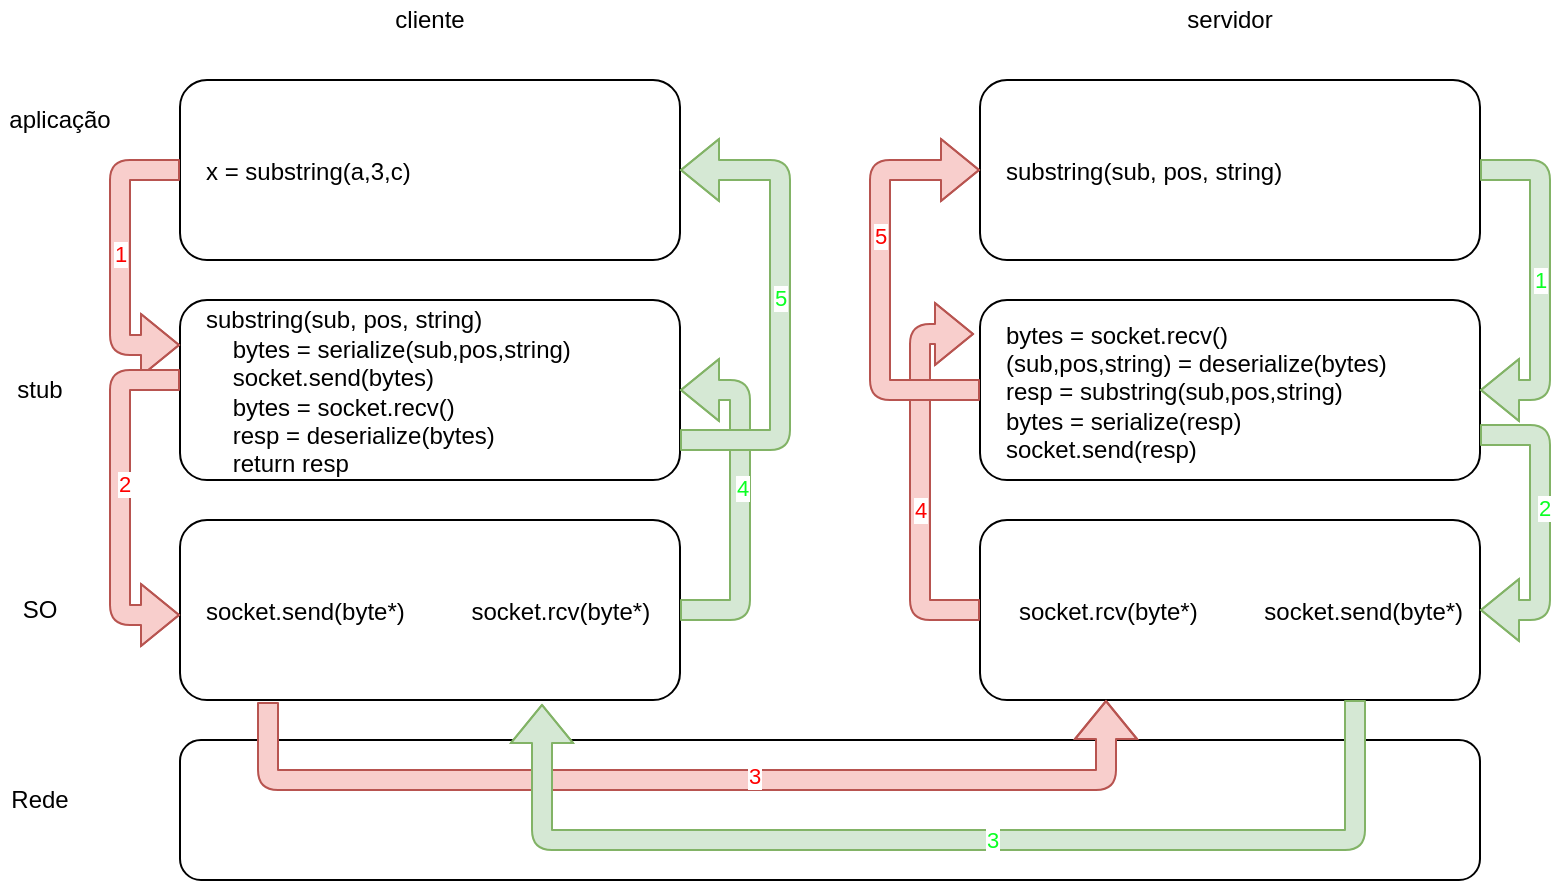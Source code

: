 <mxfile version="14.6.13" type="device" pages="12"><diagram id="lQC8mbEhRu_7PFn2PQHY" name="fluxo RPC"><mxGraphModel dx="256" dy="807" grid="1" gridSize="10" guides="1" tooltips="1" connect="1" arrows="1" fold="1" page="1" pageScale="1" pageWidth="850" pageHeight="1100" math="0" shadow="0"><root><mxCell id="0"/><mxCell id="1" parent="0"/><mxCell id="eG0PRZsMr9GZZ8jMMrck-1" value="substring(sub, pos, string)&#10;    bytes = serialize(sub,pos,string)&#10;    socket.send(bytes)&#10;    bytes = socket.recv()&#10;    resp = deserialize(bytes)&#10;    return resp" style="rounded=1;whiteSpace=wrap;align=left;spacingTop=1;spacingLeft=11;" parent="1" vertex="1"><mxGeometry x="950" y="240" width="250" height="90" as="geometry"/></mxCell><mxCell id="eG0PRZsMr9GZZ8jMMrck-2" value="x = substring(a,3,c)" style="rounded=1;whiteSpace=wrap;align=left;spacingTop=1;spacingLeft=11;" parent="1" vertex="1"><mxGeometry x="950" y="130" width="250" height="90" as="geometry"/></mxCell><mxCell id="eG0PRZsMr9GZZ8jMMrck-4" value="aplicação" style="text;html=1;strokeColor=none;fillColor=none;align=center;verticalAlign=middle;whiteSpace=wrap;rounded=0;" parent="1" vertex="1"><mxGeometry x="870" y="140" width="40" height="20" as="geometry"/></mxCell><mxCell id="eG0PRZsMr9GZZ8jMMrck-5" value="servidor" style="text;html=1;strokeColor=none;fillColor=none;align=center;verticalAlign=middle;whiteSpace=wrap;rounded=0;" parent="1" vertex="1"><mxGeometry x="1455" y="90" width="40" height="20" as="geometry"/></mxCell><mxCell id="eG0PRZsMr9GZZ8jMMrck-6" value="cliente" style="text;html=1;strokeColor=none;fillColor=none;align=center;verticalAlign=middle;whiteSpace=wrap;rounded=0;" parent="1" vertex="1"><mxGeometry x="1055" y="90" width="40" height="20" as="geometry"/></mxCell><mxCell id="eG0PRZsMr9GZZ8jMMrck-7" value="stub" style="text;html=1;strokeColor=none;fillColor=none;align=center;verticalAlign=middle;whiteSpace=wrap;rounded=0;" parent="1" vertex="1"><mxGeometry x="860" y="275" width="40" height="20" as="geometry"/></mxCell><mxCell id="eG0PRZsMr9GZZ8jMMrck-8" value="SO" style="text;html=1;strokeColor=none;fillColor=none;align=center;verticalAlign=middle;whiteSpace=wrap;rounded=0;" parent="1" vertex="1"><mxGeometry x="860" y="385" width="40" height="20" as="geometry"/></mxCell><mxCell id="eG0PRZsMr9GZZ8jMMrck-10" value="socket.send(byte*)          socket.rcv(byte*)" style="rounded=1;whiteSpace=wrap;align=left;spacingTop=1;spacingLeft=11;" parent="1" vertex="1"><mxGeometry x="950" y="350" width="250" height="90" as="geometry"/></mxCell><mxCell id="eG0PRZsMr9GZZ8jMMrck-11" value="" style="rounded=1;whiteSpace=wrap;" parent="1" vertex="1"><mxGeometry x="950" y="460" width="650" height="70" as="geometry"/></mxCell><mxCell id="eG0PRZsMr9GZZ8jMMrck-12" value="bytes = socket.recv()&#10;(sub,pos,string) = deserialize(bytes)&#10;resp = substring(sub,pos,string)&#10;bytes = serialize(resp)&#10;socket.send(resp)" style="rounded=1;whiteSpace=wrap;align=left;spacingTop=1;spacingLeft=11;" parent="1" vertex="1"><mxGeometry x="1350" y="240" width="250" height="90" as="geometry"/></mxCell><mxCell id="eG0PRZsMr9GZZ8jMMrck-13" value="substring(sub, pos, string)" style="rounded=1;whiteSpace=wrap;align=left;spacingTop=1;spacingLeft=11;" parent="1" vertex="1"><mxGeometry x="1350" y="130" width="250" height="90" as="geometry"/></mxCell><mxCell id="eG0PRZsMr9GZZ8jMMrck-14" value="socket.rcv(byte*)          socket.send(byte*)" style="rounded=1;whiteSpace=wrap;align=center;spacingTop=1;spacingLeft=11;" parent="1" vertex="1"><mxGeometry x="1350" y="350" width="250" height="90" as="geometry"/></mxCell><mxCell id="eG0PRZsMr9GZZ8jMMrck-19" value="" style="shape=flexArrow;endArrow=classic;html=1;fontColor=#FF0000;exitX=0.176;exitY=1.011;exitDx=0;exitDy=0;edgeStyle=orthogonalEdgeStyle;exitPerimeter=0;strokeColor=#b85450;fillColor=#f8cecc;" parent="1" source="eG0PRZsMr9GZZ8jMMrck-10" edge="1"><mxGeometry width="50" height="50" relative="1" as="geometry"><mxPoint x="1210" y="295" as="sourcePoint"/><mxPoint x="1413" y="440" as="targetPoint"/><Array as="points"><mxPoint x="994" y="480"/><mxPoint x="1413" y="480"/></Array></mxGeometry></mxCell><mxCell id="eG0PRZsMr9GZZ8jMMrck-34" value="3" style="edgeLabel;html=1;align=center;verticalAlign=middle;resizable=0;points=[];fontColor=#FF0000;" parent="eG0PRZsMr9GZZ8jMMrck-19" vertex="1" connectable="0"><mxGeometry x="0.133" y="2" relative="1" as="geometry"><mxPoint as="offset"/></mxGeometry></mxCell><mxCell id="eG0PRZsMr9GZZ8jMMrck-20" value="" style="shape=flexArrow;endArrow=classic;html=1;fontColor=#FF0000;exitX=0;exitY=0.5;exitDx=0;exitDy=0;entryX=0;entryY=0.25;entryDx=0;entryDy=0;edgeStyle=orthogonalEdgeStyle;strokeColor=#b85450;fillColor=#f8cecc;" parent="1" source="eG0PRZsMr9GZZ8jMMrck-2" target="eG0PRZsMr9GZZ8jMMrck-1" edge="1"><mxGeometry width="50" height="50" relative="1" as="geometry"><mxPoint x="880" y="420" as="sourcePoint"/><mxPoint x="930" y="370" as="targetPoint"/><Array as="points"><mxPoint x="920" y="175"/><mxPoint x="920" y="263"/></Array></mxGeometry></mxCell><mxCell id="eG0PRZsMr9GZZ8jMMrck-32" value="1" style="edgeLabel;html=1;align=center;verticalAlign=middle;resizable=0;points=[];fontColor=#FF0000;" parent="eG0PRZsMr9GZZ8jMMrck-20" vertex="1" connectable="0"><mxGeometry x="-0.024" relative="1" as="geometry"><mxPoint as="offset"/></mxGeometry></mxCell><mxCell id="eG0PRZsMr9GZZ8jMMrck-22" value="" style="shape=flexArrow;endArrow=classic;html=1;fontColor=#FF0000;entryX=0;entryY=0.25;entryDx=0;entryDy=0;edgeStyle=orthogonalEdgeStyle;strokeColor=#b85450;fillColor=#f8cecc;" parent="1" edge="1"><mxGeometry width="50" height="50" relative="1" as="geometry"><mxPoint x="950" y="280" as="sourcePoint"/><mxPoint x="950" y="397.5" as="targetPoint"/><Array as="points"><mxPoint x="920" y="280"/><mxPoint x="920" y="398"/></Array></mxGeometry></mxCell><mxCell id="eG0PRZsMr9GZZ8jMMrck-33" value="2" style="edgeLabel;html=1;align=center;verticalAlign=middle;resizable=0;points=[];fontColor=#FF0000;" parent="eG0PRZsMr9GZZ8jMMrck-22" vertex="1" connectable="0"><mxGeometry x="-0.076" y="2" relative="1" as="geometry"><mxPoint as="offset"/></mxGeometry></mxCell><mxCell id="eG0PRZsMr9GZZ8jMMrck-23" value="" style="shape=flexArrow;endArrow=classic;html=1;fontColor=#FF0000;exitX=0;exitY=0.5;exitDx=0;exitDy=0;entryX=-0.012;entryY=0.189;entryDx=0;entryDy=0;entryPerimeter=0;edgeStyle=orthogonalEdgeStyle;strokeColor=#b85450;fillColor=#f8cecc;" parent="1" source="eG0PRZsMr9GZZ8jMMrck-14" target="eG0PRZsMr9GZZ8jMMrck-12" edge="1"><mxGeometry width="50" height="50" relative="1" as="geometry"><mxPoint x="880" y="420" as="sourcePoint"/><mxPoint x="930" y="370" as="targetPoint"/><Array as="points"><mxPoint x="1320" y="395"/><mxPoint x="1320" y="257"/></Array></mxGeometry></mxCell><mxCell id="eG0PRZsMr9GZZ8jMMrck-35" value="4" style="edgeLabel;html=1;align=center;verticalAlign=middle;resizable=0;points=[];fontColor=#FF0000;" parent="eG0PRZsMr9GZZ8jMMrck-23" vertex="1" connectable="0"><mxGeometry x="-0.179" relative="1" as="geometry"><mxPoint as="offset"/></mxGeometry></mxCell><mxCell id="eG0PRZsMr9GZZ8jMMrck-25" value="" style="shape=flexArrow;endArrow=classic;html=1;fontColor=#FF0000;exitX=0;exitY=0.5;exitDx=0;exitDy=0;entryX=0;entryY=0.5;entryDx=0;entryDy=0;edgeStyle=orthogonalEdgeStyle;strokeColor=#b85450;fillColor=#f8cecc;" parent="1" source="eG0PRZsMr9GZZ8jMMrck-12" target="eG0PRZsMr9GZZ8jMMrck-13" edge="1"><mxGeometry width="50" height="50" relative="1" as="geometry"><mxPoint x="880" y="420" as="sourcePoint"/><mxPoint x="930" y="370" as="targetPoint"/><Array as="points"><mxPoint x="1300" y="285"/><mxPoint x="1300" y="175"/></Array></mxGeometry></mxCell><mxCell id="eG0PRZsMr9GZZ8jMMrck-36" value="5" style="edgeLabel;html=1;align=center;verticalAlign=middle;resizable=0;points=[];fontColor=#FF0000;" parent="eG0PRZsMr9GZZ8jMMrck-25" vertex="1" connectable="0"><mxGeometry x="0.209" relative="1" as="geometry"><mxPoint as="offset"/></mxGeometry></mxCell><mxCell id="eG0PRZsMr9GZZ8jMMrck-26" value="1" style="shape=flexArrow;endArrow=classic;html=1;exitX=1;exitY=0.5;exitDx=0;exitDy=0;entryX=1;entryY=0.5;entryDx=0;entryDy=0;edgeStyle=orthogonalEdgeStyle;fillColor=#d5e8d4;strokeColor=#82b366;fontColor=#0AFF23;" parent="1" source="eG0PRZsMr9GZZ8jMMrck-13" target="eG0PRZsMr9GZZ8jMMrck-12" edge="1"><mxGeometry width="50" height="50" relative="1" as="geometry"><mxPoint x="880" y="420" as="sourcePoint"/><mxPoint x="930" y="370" as="targetPoint"/><Array as="points"><mxPoint x="1630" y="175"/><mxPoint x="1630" y="285"/></Array></mxGeometry></mxCell><mxCell id="eG0PRZsMr9GZZ8jMMrck-27" value="" style="shape=flexArrow;endArrow=classic;html=1;fontColor=#FF0000;exitX=1;exitY=0.75;exitDx=0;exitDy=0;entryX=1;entryY=0.5;entryDx=0;entryDy=0;edgeStyle=orthogonalEdgeStyle;fillColor=#d5e8d4;strokeColor=#82b366;" parent="1" source="eG0PRZsMr9GZZ8jMMrck-12" target="eG0PRZsMr9GZZ8jMMrck-14" edge="1"><mxGeometry width="50" height="50" relative="1" as="geometry"><mxPoint x="880" y="420" as="sourcePoint"/><mxPoint x="930" y="370" as="targetPoint"/><Array as="points"><mxPoint x="1630" y="308"/><mxPoint x="1630" y="395"/></Array></mxGeometry></mxCell><mxCell id="eG0PRZsMr9GZZ8jMMrck-39" value="2" style="edgeLabel;html=1;align=center;verticalAlign=middle;resizable=0;points=[];fontColor=#0AFF23;" parent="eG0PRZsMr9GZZ8jMMrck-27" vertex="1" connectable="0"><mxGeometry x="-0.112" y="2" relative="1" as="geometry"><mxPoint y="1" as="offset"/></mxGeometry></mxCell><mxCell id="eG0PRZsMr9GZZ8jMMrck-28" value="" style="shape=flexArrow;endArrow=classic;html=1;fontColor=#FF0000;exitX=0.75;exitY=1;exitDx=0;exitDy=0;entryX=0.724;entryY=1.022;entryDx=0;entryDy=0;entryPerimeter=0;edgeStyle=orthogonalEdgeStyle;fillColor=#d5e8d4;strokeColor=#82b366;" parent="1" source="eG0PRZsMr9GZZ8jMMrck-14" target="eG0PRZsMr9GZZ8jMMrck-10" edge="1"><mxGeometry width="50" height="50" relative="1" as="geometry"><mxPoint x="880" y="420" as="sourcePoint"/><mxPoint x="930" y="370" as="targetPoint"/><Array as="points"><mxPoint x="1538" y="510"/><mxPoint x="1131" y="510"/></Array></mxGeometry></mxCell><mxCell id="eG0PRZsMr9GZZ8jMMrck-40" value="3" style="edgeLabel;html=1;align=center;verticalAlign=middle;resizable=0;points=[];fontColor=#0AFF23;" parent="eG0PRZsMr9GZZ8jMMrck-28" vertex="1" connectable="0"><mxGeometry x="-0.076" relative="1" as="geometry"><mxPoint as="offset"/></mxGeometry></mxCell><mxCell id="eG0PRZsMr9GZZ8jMMrck-29" value="" style="shape=flexArrow;endArrow=classic;html=1;fontColor=#FF0000;exitX=1;exitY=0.5;exitDx=0;exitDy=0;entryX=1;entryY=0.5;entryDx=0;entryDy=0;edgeStyle=orthogonalEdgeStyle;fillColor=#d5e8d4;strokeColor=#82b366;" parent="1" source="eG0PRZsMr9GZZ8jMMrck-10" target="eG0PRZsMr9GZZ8jMMrck-1" edge="1"><mxGeometry width="50" height="50" relative="1" as="geometry"><mxPoint x="880" y="420" as="sourcePoint"/><mxPoint x="930" y="370" as="targetPoint"/><Array as="points"><mxPoint x="1230" y="395"/><mxPoint x="1230" y="285"/></Array></mxGeometry></mxCell><mxCell id="eG0PRZsMr9GZZ8jMMrck-41" value="4" style="edgeLabel;html=1;align=center;verticalAlign=middle;resizable=0;points=[];fontColor=#0AFF23;" parent="eG0PRZsMr9GZZ8jMMrck-29" vertex="1" connectable="0"><mxGeometry x="0.071" y="-1" relative="1" as="geometry"><mxPoint as="offset"/></mxGeometry></mxCell><mxCell id="eG0PRZsMr9GZZ8jMMrck-30" value="" style="shape=flexArrow;endArrow=classic;html=1;fontColor=#FF0000;entryX=1;entryY=0.5;entryDx=0;entryDy=0;edgeStyle=orthogonalEdgeStyle;fillColor=#d5e8d4;strokeColor=#82b366;" parent="1" target="eG0PRZsMr9GZZ8jMMrck-2" edge="1"><mxGeometry width="50" height="50" relative="1" as="geometry"><mxPoint x="1200" y="310" as="sourcePoint"/><mxPoint x="930" y="370" as="targetPoint"/><Array as="points"><mxPoint x="1250" y="310"/><mxPoint x="1250" y="175"/></Array></mxGeometry></mxCell><mxCell id="eG0PRZsMr9GZZ8jMMrck-42" value="5" style="edgeLabel;html=1;align=center;verticalAlign=middle;resizable=0;points=[];fontColor=#0AFF23;" parent="eG0PRZsMr9GZZ8jMMrck-30" vertex="1" connectable="0"><mxGeometry x="0.035" relative="1" as="geometry"><mxPoint as="offset"/></mxGeometry></mxCell><mxCell id="eG0PRZsMr9GZZ8jMMrck-31" value="Rede" style="text;html=1;strokeColor=none;fillColor=none;align=center;verticalAlign=middle;whiteSpace=wrap;rounded=0;" parent="1" vertex="1"><mxGeometry x="860" y="480" width="40" height="20" as="geometry"/></mxCell></root></mxGraphModel></diagram><diagram id="d6LVz-iz-aUkV1y1ECTz" name="espacos de enderecamento"><mxGraphModel dx="256" dy="807" grid="1" gridSize="10" guides="1" tooltips="1" connect="1" arrows="1" fold="1" page="1" pageScale="1" pageWidth="850" pageHeight="1100" math="0" shadow="0"><root><mxCell id="3FDAPIivfw_suEAYiKXX-0"/><mxCell id="3FDAPIivfw_suEAYiKXX-1" parent="3FDAPIivfw_suEAYiKXX-0"/><mxCell id="qI4HkCN-bU8CT4tC6oXs-0" value="x = substring(a, 3, c)" style="rounded=1;whiteSpace=wrap;align=left;spacingTop=1;spacingLeft=11;" parent="3FDAPIivfw_suEAYiKXX-1" vertex="1"><mxGeometry x="950" y="130" width="250" height="90" as="geometry"/></mxCell><mxCell id="qI4HkCN-bU8CT4tC6oXs-1" value="substring" style="text;html=1;align=center;verticalAlign=middle;resizable=0;points=[];autosize=1;fillColor=#d5e8d4;strokeColor=#82b366;" parent="3FDAPIivfw_suEAYiKXX-1" vertex="1"><mxGeometry x="970" y="70" width="60" height="20" as="geometry"/></mxCell><mxCell id="qI4HkCN-bU8CT4tC6oXs-2" value="&lt;span style=&quot;text-align: left&quot;&gt;superstring que contem substring&lt;/span&gt;" style="text;html=1;align=center;verticalAlign=middle;resizable=0;points=[];autosize=1;fillColor=#d5e8d4;strokeColor=#82b366;" parent="3FDAPIivfw_suEAYiKXX-1" vertex="1"><mxGeometry x="1070" y="70" width="190" height="20" as="geometry"/></mxCell><mxCell id="qI4HkCN-bU8CT4tC6oXs-4" value="" style="endArrow=classic;html=1;fillColor=#A0B86D;fontColor=#000000;startArrow=none;startFill=0;endFill=1;" parent="3FDAPIivfw_suEAYiKXX-1" edge="1"><mxGeometry width="50" height="50" relative="1" as="geometry"><mxPoint x="1040" y="175" as="sourcePoint"/><mxPoint x="997" y="90" as="targetPoint"/></mxGeometry></mxCell><mxCell id="qI4HkCN-bU8CT4tC6oXs-5" value="" style="endArrow=classic;html=1;fillColor=#A0B86D;fontColor=#000000;startArrow=none;startFill=0;endFill=1;entryX=0.411;entryY=1.05;entryDx=0;entryDy=0;entryPerimeter=0;exitX=0.44;exitY=0.444;exitDx=0;exitDy=0;exitPerimeter=0;" parent="3FDAPIivfw_suEAYiKXX-1" source="qI4HkCN-bU8CT4tC6oXs-0" target="qI4HkCN-bU8CT4tC6oXs-2" edge="1"><mxGeometry width="50" height="50" relative="1" as="geometry"><mxPoint x="1050" y="280" as="sourcePoint"/><mxPoint x="996" y="119" as="targetPoint"/><Array as="points"/></mxGeometry></mxCell><mxCell id="qI4HkCN-bU8CT4tC6oXs-6" value="x = substring(a, 3, c)" style="rounded=1;whiteSpace=wrap;align=left;spacingTop=1;spacingLeft=11;" parent="3FDAPIivfw_suEAYiKXX-1" vertex="1"><mxGeometry x="1370" y="130" width="250" height="90" as="geometry"/></mxCell><mxCell id="qI4HkCN-bU8CT4tC6oXs-7" value="???" style="text;html=1;align=center;verticalAlign=middle;resizable=0;points=[];autosize=1;fillColor=#f8cecc;strokeColor=#b85450;" parent="3FDAPIivfw_suEAYiKXX-1" vertex="1"><mxGeometry x="1400" y="70" width="40" height="20" as="geometry"/></mxCell><mxCell id="qI4HkCN-bU8CT4tC6oXs-8" value="&lt;span style=&quot;text-align: left&quot;&gt;???&lt;/span&gt;" style="text;html=1;align=center;verticalAlign=middle;resizable=0;points=[];autosize=1;fillColor=#f8cecc;strokeColor=#b85450;" parent="3FDAPIivfw_suEAYiKXX-1" vertex="1"><mxGeometry x="1565" y="70" width="40" height="20" as="geometry"/></mxCell><mxCell id="N6TwpkX1y1Sam7_2Q85c-0" value="" style="endArrow=classic;html=1;fillColor=#A0B86D;fontColor=#000000;startArrow=none;startFill=0;endFill=1;entryX=0.411;entryY=1.05;entryDx=0;entryDy=0;entryPerimeter=0;exitX=0.44;exitY=0.444;exitDx=0;exitDy=0;exitPerimeter=0;" parent="3FDAPIivfw_suEAYiKXX-1" edge="1"><mxGeometry width="50" height="50" relative="1" as="geometry"><mxPoint x="1482.45" y="169.96" as="sourcePoint"/><mxPoint x="1570.54" y="91" as="targetPoint"/><Array as="points"/></mxGeometry></mxCell><mxCell id="N6TwpkX1y1Sam7_2Q85c-1" value="" style="endArrow=classic;html=1;fillColor=#A0B86D;fontColor=#000000;startArrow=none;startFill=0;endFill=1;" parent="3FDAPIivfw_suEAYiKXX-1" edge="1"><mxGeometry width="50" height="50" relative="1" as="geometry"><mxPoint x="1462.45" y="175" as="sourcePoint"/><mxPoint x="1419.45" y="90" as="targetPoint"/></mxGeometry></mxCell></root></mxGraphModel></diagram><diagram id="g_WQgJihlduMJtWRbDz5" name="espacos de enderecamento"><mxGraphModel dx="256" dy="807" grid="1" gridSize="10" guides="1" tooltips="1" connect="1" arrows="1" fold="1" page="1" pageScale="1" pageWidth="850" pageHeight="1100" math="0" shadow="0"><root><mxCell id="DMf1sMPU8QJmfmLzPNoH-0"/><mxCell id="DMf1sMPU8QJmfmLzPNoH-1" parent="DMf1sMPU8QJmfmLzPNoH-0"/><mxCell id="yKH4CVuhnsD-59BWPKe8-0" value="x = substring(a, 3, c)" style="rounded=1;whiteSpace=wrap;align=left;spacingTop=1;spacingLeft=11;" parent="DMf1sMPU8QJmfmLzPNoH-1" vertex="1"><mxGeometry x="950" y="130" width="250" height="90" as="geometry"/></mxCell><mxCell id="yKH4CVuhnsD-59BWPKe8-1" value="substring" style="text;html=1;align=center;verticalAlign=middle;resizable=0;points=[];autosize=1;fillColor=#d5e8d4;strokeColor=#82b366;" parent="DMf1sMPU8QJmfmLzPNoH-1" vertex="1"><mxGeometry x="970" y="70" width="60" height="20" as="geometry"/></mxCell><mxCell id="yKH4CVuhnsD-59BWPKe8-2" value="&lt;span style=&quot;text-align: left&quot;&gt;superstring que contem substring&lt;/span&gt;" style="text;html=1;align=center;verticalAlign=middle;resizable=0;points=[];autosize=1;fillColor=#d5e8d4;strokeColor=#82b366;" parent="DMf1sMPU8QJmfmLzPNoH-1" vertex="1"><mxGeometry x="1070" y="70" width="190" height="20" as="geometry"/></mxCell><mxCell id="yKH4CVuhnsD-59BWPKe8-5" value="x = substring(a, 3, c)" style="rounded=1;whiteSpace=wrap;align=left;spacingTop=1;spacingLeft=11;" parent="DMf1sMPU8QJmfmLzPNoH-1" vertex="1"><mxGeometry x="1370" y="130" width="250" height="90" as="geometry"/></mxCell><mxCell id="yKH4CVuhnsD-59BWPKe8-6" value="substring" style="text;html=1;align=center;verticalAlign=middle;resizable=0;points=[];autosize=1;fillColor=#f8cecc;strokeColor=#b85450;" parent="DMf1sMPU8QJmfmLzPNoH-1" vertex="1"><mxGeometry x="1520" y="90" width="60" height="20" as="geometry"/></mxCell><mxCell id="yKH4CVuhnsD-59BWPKe8-7" value="&lt;span style=&quot;text-align: left&quot;&gt;superstring que contem substring&lt;/span&gt;" style="text;html=1;align=center;verticalAlign=middle;resizable=0;points=[];autosize=1;fillColor=#f8cecc;strokeColor=#b85450;" parent="DMf1sMPU8QJmfmLzPNoH-1" vertex="1"><mxGeometry x="1400" y="50" width="190" height="20" as="geometry"/></mxCell><mxCell id="yKH4CVuhnsD-59BWPKe8-8" value="" style="endArrow=classic;html=1;fillColor=#A0B86D;fontColor=#000000;startArrow=none;startFill=0;endFill=1;entryX=0.05;entryY=1.15;entryDx=0;entryDy=0;entryPerimeter=0;" parent="DMf1sMPU8QJmfmLzPNoH-1" target="yKH4CVuhnsD-59BWPKe8-6" edge="1"><mxGeometry width="50" height="50" relative="1" as="geometry"><mxPoint x="1460" y="170" as="sourcePoint"/><mxPoint x="1417" y="90" as="targetPoint"/></mxGeometry></mxCell><mxCell id="yKH4CVuhnsD-59BWPKe8-9" value="" style="endArrow=classic;html=1;fillColor=#A0B86D;fontColor=#000000;startArrow=none;startFill=0;endFill=1;entryX=0.411;entryY=1.05;entryDx=0;entryDy=0;entryPerimeter=0;" parent="DMf1sMPU8QJmfmLzPNoH-1" target="yKH4CVuhnsD-59BWPKe8-7" edge="1"><mxGeometry width="50" height="50" relative="1" as="geometry"><mxPoint x="1490" y="170" as="sourcePoint"/><mxPoint x="1416" y="119" as="targetPoint"/><Array as="points"/></mxGeometry></mxCell><mxCell id="DpgOdnzE_nRbViFfkpV6-0" value="" style="endArrow=classic;html=1;fillColor=#A0B86D;fontColor=#000000;startArrow=none;startFill=0;endFill=1;" parent="DMf1sMPU8QJmfmLzPNoH-1" edge="1"><mxGeometry width="50" height="50" relative="1" as="geometry"><mxPoint x="1040" y="175" as="sourcePoint"/><mxPoint x="997" y="90" as="targetPoint"/></mxGeometry></mxCell><mxCell id="DpgOdnzE_nRbViFfkpV6-1" value="" style="endArrow=classic;html=1;fillColor=#A0B86D;fontColor=#000000;startArrow=none;startFill=0;endFill=1;entryX=0.411;entryY=1.05;entryDx=0;entryDy=0;entryPerimeter=0;exitX=0.44;exitY=0.444;exitDx=0;exitDy=0;exitPerimeter=0;" parent="DMf1sMPU8QJmfmLzPNoH-1" edge="1"><mxGeometry width="50" height="50" relative="1" as="geometry"><mxPoint x="1060" y="169.96" as="sourcePoint"/><mxPoint x="1148.09" y="91" as="targetPoint"/><Array as="points"/></mxGeometry></mxCell></root></mxGraphModel></diagram><diagram id="aBEWoXwo6fBH5oHUvYQ3" name="paginas amarelas"><mxGraphModel dx="1106" dy="807" grid="1" gridSize="10" guides="1" tooltips="1" connect="1" arrows="1" fold="1" page="1" pageScale="1" pageWidth="850" pageHeight="1100" math="0" shadow="0"><root><mxCell id="GrGhnNqWJWVZzZiATDGm-0"/><mxCell id="GrGhnNqWJWVZzZiATDGm-1" parent="GrGhnNqWJWVZzZiATDGm-0"/><mxCell id="BQK8LMS36aua7r6j3J7E-0" value="&amp;nbsp; &amp;nbsp; substring&lt;br&gt;&amp;nbsp; &amp;nbsp; append&lt;br&gt;&lt;div&gt;&lt;span&gt;&amp;nbsp; &amp;nbsp; trim&lt;/span&gt;&lt;/div&gt;" style="rounded=0;whiteSpace=wrap;html=1;align=left;fillColor=#fff2cc;strokeColor=#d6b656;" parent="GrGhnNqWJWVZzZiATDGm-1" vertex="1"><mxGeometry x="330" y="100" width="120" height="60" as="geometry"/></mxCell><mxCell id="BQK8LMS36aua7r6j3J7E-1" value="cliente" style="rounded=1;whiteSpace=wrap;html=1;align=center;fillColor=#d5e8d4;strokeColor=#82b366;" parent="GrGhnNqWJWVZzZiATDGm-1" vertex="1"><mxGeometry x="60" y="210" width="120" height="60" as="geometry"/></mxCell><mxCell id="BQK8LMS36aua7r6j3J7E-3" value="trim()" style="rounded=1;whiteSpace=wrap;html=1;fontColor=#000000;align=center;" parent="GrGhnNqWJWVZzZiATDGm-1" vertex="1"><mxGeometry x="540" y="360" width="120" height="60" as="geometry"/></mxCell><mxCell id="BQK8LMS36aua7r6j3J7E-4" value="append()&lt;br&gt;substring()" style="rounded=1;whiteSpace=wrap;html=1;fontColor=#000000;align=center;" parent="GrGhnNqWJWVZzZiATDGm-1" vertex="1"><mxGeometry x="580" y="270" width="120" height="60" as="geometry"/></mxCell><mxCell id="BQK8LMS36aua7r6j3J7E-5" value="substring()&lt;br&gt;trim()" style="rounded=1;whiteSpace=wrap;html=1;fontColor=#000000;align=center;" parent="GrGhnNqWJWVZzZiATDGm-1" vertex="1"><mxGeometry x="610" y="180" width="120" height="60" as="geometry"/></mxCell><mxCell id="BQK8LMS36aua7r6j3J7E-6" value="" style="endArrow=classic;html=1;fillColor=#A0B86D;fontColor=#000000;entryX=0;entryY=0.25;entryDx=0;entryDy=0;" parent="GrGhnNqWJWVZzZiATDGm-1" target="BQK8LMS36aua7r6j3J7E-5" edge="1"><mxGeometry width="50" height="50" relative="1" as="geometry"><mxPoint x="400" y="120" as="sourcePoint"/><mxPoint x="450" y="420" as="targetPoint"/></mxGeometry></mxCell><mxCell id="BQK8LMS36aua7r6j3J7E-7" value="" style="endArrow=classic;html=1;fillColor=#A0B86D;fontColor=#000000;entryX=0;entryY=0.25;entryDx=0;entryDy=0;" parent="GrGhnNqWJWVZzZiATDGm-1" target="BQK8LMS36aua7r6j3J7E-4" edge="1"><mxGeometry width="50" height="50" relative="1" as="geometry"><mxPoint x="390" y="140" as="sourcePoint"/><mxPoint x="620" y="205" as="targetPoint"/></mxGeometry></mxCell><mxCell id="BQK8LMS36aua7r6j3J7E-8" value="" style="endArrow=classic;html=1;fillColor=#A0B86D;fontColor=#000000;entryX=0;entryY=0.25;entryDx=0;entryDy=0;" parent="GrGhnNqWJWVZzZiATDGm-1" target="BQK8LMS36aua7r6j3J7E-3" edge="1"><mxGeometry width="50" height="50" relative="1" as="geometry"><mxPoint x="360" y="150" as="sourcePoint"/><mxPoint x="590" y="310" as="targetPoint"/></mxGeometry></mxCell><mxCell id="BQK8LMS36aua7r6j3J7E-10" value="" style="shape=flexArrow;endArrow=classic;html=1;fontColor=#000000;entryX=0;entryY=0.5;entryDx=0;entryDy=0;startArrow=block;" parent="GrGhnNqWJWVZzZiATDGm-1" source="BQK8LMS36aua7r6j3J7E-1" target="BQK8LMS36aua7r6j3J7E-0" edge="1"><mxGeometry width="50" height="50" relative="1" as="geometry"><mxPoint x="400" y="470" as="sourcePoint"/><mxPoint x="450" y="420" as="targetPoint"/></mxGeometry></mxCell><mxCell id="BQK8LMS36aua7r6j3J7E-12" value="substring?" style="edgeLabel;html=1;align=center;verticalAlign=middle;resizable=0;points=[];fontColor=#000000;" parent="BQK8LMS36aua7r6j3J7E-10" vertex="1" connectable="0"><mxGeometry x="-0.063" y="2" relative="1" as="geometry"><mxPoint as="offset"/></mxGeometry></mxCell><mxCell id="d-WT-QV3qsurrrptsezR-1" value="" style="shape=flexArrow;endArrow=classic;startArrow=classic;html=1;exitX=1;exitY=0.5;exitDx=0;exitDy=0;entryX=0;entryY=0.5;entryDx=0;entryDy=0;" parent="GrGhnNqWJWVZzZiATDGm-1" source="BQK8LMS36aua7r6j3J7E-1" target="BQK8LMS36aua7r6j3J7E-5" edge="1"><mxGeometry width="50" height="50" relative="1" as="geometry"><mxPoint x="400" y="310" as="sourcePoint"/><mxPoint x="450" y="260" as="targetPoint"/></mxGeometry></mxCell><mxCell id="d-WT-QV3qsurrrptsezR-2" value="substring(a,b,c)" style="edgeLabel;html=1;align=center;verticalAlign=middle;resizable=0;points=[];" parent="d-WT-QV3qsurrrptsezR-1" vertex="1" connectable="0"><mxGeometry x="-0.252" y="-2" relative="1" as="geometry"><mxPoint as="offset"/></mxGeometry></mxCell><mxCell id="Xh6qDv3D6JYFNQdPN6_Y-0" value="" style="endArrow=classic;html=1;fillColor=#A0B86D;fontColor=#000000;entryX=0;entryY=0.25;entryDx=0;entryDy=0;" parent="GrGhnNqWJWVZzZiATDGm-1" target="BQK8LMS36aua7r6j3J7E-4" edge="1"><mxGeometry width="50" height="50" relative="1" as="geometry"><mxPoint x="400" y="120" as="sourcePoint"/><mxPoint x="610" y="195" as="targetPoint"/></mxGeometry></mxCell><mxCell id="Xh6qDv3D6JYFNQdPN6_Y-1" value="" style="endArrow=classic;html=1;fillColor=#A0B86D;fontColor=#000000;entryX=0;entryY=0.25;entryDx=0;entryDy=0;" parent="GrGhnNqWJWVZzZiATDGm-1" target="BQK8LMS36aua7r6j3J7E-5" edge="1"><mxGeometry width="50" height="50" relative="1" as="geometry"><mxPoint x="360" y="150" as="sourcePoint"/><mxPoint x="540" y="375" as="targetPoint"/></mxGeometry></mxCell></root></mxGraphModel></diagram><diagram id="h0QUjJHEuJiOaNbkOr_Y" name="espacos de enderecamento"><mxGraphModel dx="1106" dy="807" grid="1" gridSize="10" guides="1" tooltips="1" connect="1" arrows="1" fold="1" page="1" pageScale="1" pageWidth="850" pageHeight="1100" math="0" shadow="0"><root><mxCell id="aT2HGYrvUk5XRAW7y9Np-0"/><mxCell id="aT2HGYrvUk5XRAW7y9Np-1" parent="aT2HGYrvUk5XRAW7y9Np-0"/><mxCell id="aT2HGYrvUk5XRAW7y9Np-2" value="local 1: a" style="rounded=0;whiteSpace=wrap;html=1;" parent="aT2HGYrvUk5XRAW7y9Np-1" vertex="1"><mxGeometry x="120" y="560" width="230" height="60" as="geometry"/></mxCell><mxCell id="aT2HGYrvUk5XRAW7y9Np-5" value="param 1" style="rounded=0;whiteSpace=wrap;html=1;" parent="aT2HGYrvUk5XRAW7y9Np-1" vertex="1"><mxGeometry x="520" y="220" width="230" height="60" as="geometry"/></mxCell><mxCell id="aT2HGYrvUk5XRAW7y9Np-7" value="" style="shape=flexArrow;endArrow=classic;html=1;entryX=0;entryY=1;entryDx=0;entryDy=0;" parent="aT2HGYrvUk5XRAW7y9Np-1" target="aT2HGYrvUk5XRAW7y9Np-2" edge="1"><mxGeometry width="50" height="50" relative="1" as="geometry"><mxPoint x="30" y="710" as="sourcePoint"/><mxPoint x="450" y="390" as="targetPoint"/></mxGeometry></mxCell><mxCell id="aT2HGYrvUk5XRAW7y9Np-8" value="Base da pilha" style="edgeLabel;html=1;align=center;verticalAlign=middle;resizable=0;points=[];" parent="aT2HGYrvUk5XRAW7y9Np-7" vertex="1" connectable="0"><mxGeometry x="-0.4" y="3" relative="1" as="geometry"><mxPoint as="offset"/></mxGeometry></mxCell><mxCell id="aT2HGYrvUk5XRAW7y9Np-9" value="" style="shape=flexArrow;endArrow=classic;html=1;entryX=0;entryY=1;entryDx=0;entryDy=0;" parent="aT2HGYrvUk5XRAW7y9Np-1" edge="1"><mxGeometry width="50" height="50" relative="1" as="geometry"><mxPoint x="30" y="590" as="sourcePoint"/><mxPoint x="120" y="500" as="targetPoint"/></mxGeometry></mxCell><mxCell id="aT2HGYrvUk5XRAW7y9Np-10" value="topo da pilha" style="edgeLabel;html=1;align=center;verticalAlign=middle;resizable=0;points=[];" parent="aT2HGYrvUk5XRAW7y9Np-9" vertex="1" connectable="0"><mxGeometry x="-0.4" y="3" relative="1" as="geometry"><mxPoint as="offset"/></mxGeometry></mxCell><mxCell id="aT2HGYrvUk5XRAW7y9Np-11" value="param 2" style="rounded=0;whiteSpace=wrap;html=1;" parent="aT2HGYrvUk5XRAW7y9Np-1" vertex="1"><mxGeometry x="520" y="280" width="230" height="60" as="geometry"/></mxCell><mxCell id="aT2HGYrvUk5XRAW7y9Np-12" value="param 3" style="rounded=0;whiteSpace=wrap;html=1;" parent="aT2HGYrvUk5XRAW7y9Np-1" vertex="1"><mxGeometry x="520" y="340" width="230" height="60" as="geometry"/></mxCell><mxCell id="aT2HGYrvUk5XRAW7y9Np-13" value="local 3: c" style="rounded=0;whiteSpace=wrap;html=1;" parent="aT2HGYrvUk5XRAW7y9Np-1" vertex="1"><mxGeometry x="520" y="40" width="230" height="60" as="geometry"/></mxCell><mxCell id="aT2HGYrvUk5XRAW7y9Np-14" value="local 2: b" style="rounded=0;whiteSpace=wrap;html=1;" parent="aT2HGYrvUk5XRAW7y9Np-1" vertex="1"><mxGeometry x="520" y="100" width="230" height="60" as="geometry"/></mxCell><mxCell id="aT2HGYrvUk5XRAW7y9Np-15" value="local 1: a" style="rounded=0;whiteSpace=wrap;html=1;" parent="aT2HGYrvUk5XRAW7y9Np-1" vertex="1"><mxGeometry x="520" y="160" width="230" height="60" as="geometry"/></mxCell><mxCell id="aT2HGYrvUk5XRAW7y9Np-16" value="" style="shape=flexArrow;endArrow=classic;html=1;entryX=1;entryY=0;entryDx=0;entryDy=0;" parent="aT2HGYrvUk5XRAW7y9Np-1" target="aT2HGYrvUk5XRAW7y9Np-5" edge="1"><mxGeometry width="50" height="50" relative="1" as="geometry"><mxPoint x="850" y="280" as="sourcePoint"/><mxPoint x="520" y="220" as="targetPoint"/></mxGeometry></mxCell><mxCell id="aT2HGYrvUk5XRAW7y9Np-17" value="Base da pilha" style="edgeLabel;html=1;align=center;verticalAlign=middle;resizable=0;points=[];" parent="aT2HGYrvUk5XRAW7y9Np-16" vertex="1" connectable="0"><mxGeometry x="-0.4" y="3" relative="1" as="geometry"><mxPoint as="offset"/></mxGeometry></mxCell><mxCell id="aT2HGYrvUk5XRAW7y9Np-18" value="" style="shape=flexArrow;endArrow=classic;html=1;entryX=1;entryY=0;entryDx=0;entryDy=0;" parent="aT2HGYrvUk5XRAW7y9Np-1" target="aT2HGYrvUk5XRAW7y9Np-13" edge="1"><mxGeometry width="50" height="50" relative="1" as="geometry"><mxPoint x="870" y="110" as="sourcePoint"/><mxPoint x="520" y="40" as="targetPoint"/></mxGeometry></mxCell><mxCell id="aT2HGYrvUk5XRAW7y9Np-19" value="Topo da pilha" style="edgeLabel;html=1;align=center;verticalAlign=middle;resizable=0;points=[];" parent="aT2HGYrvUk5XRAW7y9Np-18" vertex="1" connectable="0"><mxGeometry x="-0.4" y="3" relative="1" as="geometry"><mxPoint as="offset"/></mxGeometry></mxCell><mxCell id="aT2HGYrvUk5XRAW7y9Np-20" value="" style="shape=flexArrow;endArrow=classic;html=1;fillColor=#fff2cc;strokeColor=#d6b656;endWidth=37;endSize=7.95;width=31;" parent="aT2HGYrvUk5XRAW7y9Np-1" edge="1"><mxGeometry width="50" height="50" relative="1" as="geometry"><mxPoint x="540" y="535" as="sourcePoint"/><mxPoint x="350" y="525" as="targetPoint"/></mxGeometry></mxCell><mxCell id="aT2HGYrvUk5XRAW7y9Np-21" value="Chamador" style="edgeLabel;html=1;align=center;verticalAlign=middle;resizable=0;points=[];" parent="aT2HGYrvUk5XRAW7y9Np-20" vertex="1" connectable="0"><mxGeometry x="0.387" y="4" relative="1" as="geometry"><mxPoint as="offset"/></mxGeometry></mxCell><mxCell id="aT2HGYrvUk5XRAW7y9Np-22" value="" style="shape=flexArrow;endArrow=classic;html=1;fillColor=#fff2cc;strokeColor=#d6b656;endWidth=37;endSize=7.95;width=31;" parent="aT2HGYrvUk5XRAW7y9Np-1" edge="1"><mxGeometry width="50" height="50" relative="1" as="geometry"><mxPoint x="940" y="340" as="sourcePoint"/><mxPoint x="750" y="330" as="targetPoint"/></mxGeometry></mxCell><mxCell id="aT2HGYrvUk5XRAW7y9Np-23" value="Chamado" style="edgeLabel;html=1;align=center;verticalAlign=middle;resizable=0;points=[];" parent="aT2HGYrvUk5XRAW7y9Np-22" vertex="1" connectable="0"><mxGeometry x="0.387" y="4" relative="1" as="geometry"><mxPoint x="32.03" y="2.94" as="offset"/></mxGeometry></mxCell><mxCell id="aT2HGYrvUk5XRAW7y9Np-24" value="" style="shape=flexArrow;endArrow=classic;html=1;fillColor=#f8cecc;strokeColor=#b85450;" parent="aT2HGYrvUk5XRAW7y9Np-1" edge="1"><mxGeometry width="50" height="50" relative="1" as="geometry"><mxPoint x="280" y="600" as="sourcePoint"/><mxPoint x="220" y="250" as="targetPoint"/></mxGeometry></mxCell><mxCell id="aT2HGYrvUk5XRAW7y9Np-25" value="&quot;e&quot;" style="rounded=1;whiteSpace=wrap;html=1;" parent="aT2HGYrvUk5XRAW7y9Np-1" vertex="1"><mxGeometry x="160" y="210" width="120" height="40" as="geometry"/></mxCell><mxCell id="aT2HGYrvUk5XRAW7y9Np-26" value="&quot;teste&quot;" style="rounded=1;whiteSpace=wrap;html=1;" parent="aT2HGYrvUk5XRAW7y9Np-1" vertex="1"><mxGeometry x="60" y="150" width="120" height="40" as="geometry"/></mxCell><mxCell id="aT2HGYrvUk5XRAW7y9Np-27" value="" style="shape=flexArrow;endArrow=classic;html=1;fillColor=#f8cecc;strokeColor=#b85450;" parent="aT2HGYrvUk5XRAW7y9Np-1" edge="1"><mxGeometry width="50" height="50" relative="1" as="geometry"><mxPoint x="600" y="190" as="sourcePoint"/><mxPoint x="280" y="220" as="targetPoint"/></mxGeometry></mxCell><mxCell id="aT2HGYrvUk5XRAW7y9Np-28" value="" style="shape=flexArrow;endArrow=classic;html=1;fillColor=#f8cecc;strokeColor=#b85450;entryX=1;entryY=0.25;entryDx=0;entryDy=0;" parent="aT2HGYrvUk5XRAW7y9Np-1" target="aT2HGYrvUk5XRAW7y9Np-26" edge="1"><mxGeometry width="50" height="50" relative="1" as="geometry"><mxPoint x="590" y="80" as="sourcePoint"/><mxPoint x="270" y="110" as="targetPoint"/></mxGeometry></mxCell><mxCell id="aT2HGYrvUk5XRAW7y9Np-29" value="local 3:&amp;nbsp; c" style="rounded=0;whiteSpace=wrap;html=1;" parent="aT2HGYrvUk5XRAW7y9Np-1" vertex="1"><mxGeometry x="120" y="440" width="230" height="60" as="geometry"/></mxCell><mxCell id="aT2HGYrvUk5XRAW7y9Np-3" value="local 2:&amp;nbsp; b" style="rounded=0;whiteSpace=wrap;html=1;" parent="aT2HGYrvUk5XRAW7y9Np-1" vertex="1"><mxGeometry x="120" y="500" width="230" height="60" as="geometry"/></mxCell><mxCell id="aT2HGYrvUk5XRAW7y9Np-30" value="" style="shape=flexArrow;endArrow=classic;html=1;fillColor=#f8cecc;strokeColor=#b85450;entryX=0.5;entryY=1;entryDx=0;entryDy=0;" parent="aT2HGYrvUk5XRAW7y9Np-1" target="aT2HGYrvUk5XRAW7y9Np-26" edge="1"><mxGeometry width="50" height="50" relative="1" as="geometry"><mxPoint x="190" y="470" as="sourcePoint"/><mxPoint x="130" y="130" as="targetPoint"/></mxGeometry></mxCell></root></mxGraphModel></diagram><diagram id="1qI-H8nQeEQkQMS3aQfb" name="perda de mensagens"><mxGraphModel dx="1106" dy="807" grid="1" gridSize="10" guides="1" tooltips="1" connect="1" arrows="1" fold="1" page="1" pageScale="1" pageWidth="850" pageHeight="1100" math="0" shadow="0"><root><mxCell id="SAOH3txVe3nFlJ8maj2E-0"/><mxCell id="SAOH3txVe3nFlJ8maj2E-1" parent="SAOH3txVe3nFlJ8maj2E-0"/><mxCell id="SAOH3txVe3nFlJ8maj2E-2" value="Actor" style="shape=umlActor;verticalLabelPosition=bottom;verticalAlign=top;html=1;outlineConnect=0;" parent="SAOH3txVe3nFlJ8maj2E-1" vertex="1"><mxGeometry x="100" y="260" width="30" height="60" as="geometry"/></mxCell><mxCell id="SAOH3txVe3nFlJ8maj2E-3" value="Actor" style="shape=umlActor;verticalLabelPosition=bottom;verticalAlign=top;html=1;outlineConnect=0;" parent="SAOH3txVe3nFlJ8maj2E-1" vertex="1"><mxGeometry x="650" y="260" width="30" height="60" as="geometry"/></mxCell><mxCell id="SAOH3txVe3nFlJ8maj2E-4" value="" style="shape=flexArrow;endArrow=classic;html=1;" parent="SAOH3txVe3nFlJ8maj2E-1" edge="1"><mxGeometry width="50" height="50" relative="1" as="geometry"><mxPoint x="140" y="270" as="sourcePoint"/><mxPoint x="640" y="270" as="targetPoint"/></mxGeometry></mxCell><mxCell id="SAOH3txVe3nFlJ8maj2E-6" value="Requisição" style="edgeLabel;html=1;align=center;verticalAlign=middle;resizable=0;points=[];" parent="SAOH3txVe3nFlJ8maj2E-4" vertex="1" connectable="0"><mxGeometry x="-0.08" y="2" relative="1" as="geometry"><mxPoint as="offset"/></mxGeometry></mxCell><mxCell id="SAOH3txVe3nFlJ8maj2E-5" value="" style="shape=flexArrow;endArrow=none;html=1;startArrow=block;endFill=0;" parent="SAOH3txVe3nFlJ8maj2E-1" edge="1"><mxGeometry width="50" height="50" relative="1" as="geometry"><mxPoint x="140" y="310" as="sourcePoint"/><mxPoint x="640" y="310" as="targetPoint"/></mxGeometry></mxCell><mxCell id="SAOH3txVe3nFlJ8maj2E-7" value="Resposta" style="edgeLabel;html=1;align=center;verticalAlign=middle;resizable=0;points=[];" parent="SAOH3txVe3nFlJ8maj2E-5" vertex="1" connectable="0"><mxGeometry x="-0.1" y="-1" relative="1" as="geometry"><mxPoint as="offset"/></mxGeometry></mxCell><mxCell id="SAOH3txVe3nFlJ8maj2E-8" value="Actor" style="shape=umlActor;verticalLabelPosition=bottom;verticalAlign=top;html=1;outlineConnect=0;" parent="SAOH3txVe3nFlJ8maj2E-1" vertex="1"><mxGeometry x="100" y="420" width="30" height="60" as="geometry"/></mxCell><mxCell id="SAOH3txVe3nFlJ8maj2E-9" value="Actor" style="shape=umlActor;verticalLabelPosition=bottom;verticalAlign=top;html=1;outlineConnect=0;" parent="SAOH3txVe3nFlJ8maj2E-1" vertex="1"><mxGeometry x="650" y="420" width="30" height="60" as="geometry"/></mxCell><mxCell id="SAOH3txVe3nFlJ8maj2E-10" value="" style="shape=flexArrow;endArrow=classic;html=1;" parent="SAOH3txVe3nFlJ8maj2E-1" edge="1"><mxGeometry width="50" height="50" relative="1" as="geometry"><mxPoint x="140" y="430" as="sourcePoint"/><mxPoint x="470" y="430" as="targetPoint"/></mxGeometry></mxCell><mxCell id="SAOH3txVe3nFlJ8maj2E-11" value="Requisição" style="edgeLabel;html=1;align=center;verticalAlign=middle;resizable=0;points=[];" parent="SAOH3txVe3nFlJ8maj2E-10" vertex="1" connectable="0"><mxGeometry x="-0.08" y="2" relative="1" as="geometry"><mxPoint as="offset"/></mxGeometry></mxCell><mxCell id="SAOH3txVe3nFlJ8maj2E-16" value="" style="group" parent="SAOH3txVe3nFlJ8maj2E-1" vertex="1" connectable="0"><mxGeometry x="456" y="402" width="30" height="60" as="geometry"/></mxCell><mxCell id="SAOH3txVe3nFlJ8maj2E-14" value="" style="endArrow=none;html=1;strokeColor=#FF0000;strokeWidth=3;" parent="SAOH3txVe3nFlJ8maj2E-16" edge="1"><mxGeometry width="50" height="50" relative="1" as="geometry"><mxPoint y="60" as="sourcePoint"/><mxPoint x="30" as="targetPoint"/></mxGeometry></mxCell><mxCell id="SAOH3txVe3nFlJ8maj2E-15" value="" style="endArrow=none;html=1;strokeColor=#FF0000;strokeWidth=3;" parent="SAOH3txVe3nFlJ8maj2E-16" edge="1"><mxGeometry width="50" height="50" relative="1" as="geometry"><mxPoint x="30" y="50" as="sourcePoint"/><mxPoint as="targetPoint"/></mxGeometry></mxCell><mxCell id="SAOH3txVe3nFlJ8maj2E-24" value="Actor" style="shape=umlActor;verticalLabelPosition=bottom;verticalAlign=top;html=1;outlineConnect=0;" parent="SAOH3txVe3nFlJ8maj2E-1" vertex="1"><mxGeometry x="100" y="580" width="30" height="60" as="geometry"/></mxCell><mxCell id="SAOH3txVe3nFlJ8maj2E-25" value="Actor" style="shape=umlActor;verticalLabelPosition=bottom;verticalAlign=top;html=1;outlineConnect=0;" parent="SAOH3txVe3nFlJ8maj2E-1" vertex="1"><mxGeometry x="650" y="580" width="30" height="60" as="geometry"/></mxCell><mxCell id="SAOH3txVe3nFlJ8maj2E-26" value="" style="shape=flexArrow;endArrow=classic;html=1;" parent="SAOH3txVe3nFlJ8maj2E-1" edge="1"><mxGeometry width="50" height="50" relative="1" as="geometry"><mxPoint x="140" y="590" as="sourcePoint"/><mxPoint x="640" y="590" as="targetPoint"/></mxGeometry></mxCell><mxCell id="SAOH3txVe3nFlJ8maj2E-27" value="Requisição" style="edgeLabel;html=1;align=center;verticalAlign=middle;resizable=0;points=[];" parent="SAOH3txVe3nFlJ8maj2E-26" vertex="1" connectable="0"><mxGeometry x="-0.08" y="2" relative="1" as="geometry"><mxPoint as="offset"/></mxGeometry></mxCell><mxCell id="SAOH3txVe3nFlJ8maj2E-28" value="" style="shape=flexArrow;endArrow=none;html=1;startArrow=block;endFill=0;" parent="SAOH3txVe3nFlJ8maj2E-1" edge="1"><mxGeometry width="50" height="50" relative="1" as="geometry"><mxPoint x="290" y="630" as="sourcePoint"/><mxPoint x="640" y="630" as="targetPoint"/></mxGeometry></mxCell><mxCell id="SAOH3txVe3nFlJ8maj2E-29" value="Resposta" style="edgeLabel;html=1;align=center;verticalAlign=middle;resizable=0;points=[];" parent="SAOH3txVe3nFlJ8maj2E-28" vertex="1" connectable="0"><mxGeometry x="-0.1" y="-1" relative="1" as="geometry"><mxPoint as="offset"/></mxGeometry></mxCell><mxCell id="SAOH3txVe3nFlJ8maj2E-30" value="" style="group" parent="SAOH3txVe3nFlJ8maj2E-1" vertex="1" connectable="0"><mxGeometry x="271" y="603" width="30" height="60" as="geometry"/></mxCell><mxCell id="SAOH3txVe3nFlJ8maj2E-31" value="" style="endArrow=none;html=1;strokeColor=#FF0000;strokeWidth=3;" parent="SAOH3txVe3nFlJ8maj2E-30" edge="1"><mxGeometry width="50" height="50" relative="1" as="geometry"><mxPoint y="60" as="sourcePoint"/><mxPoint x="30" as="targetPoint"/></mxGeometry></mxCell><mxCell id="SAOH3txVe3nFlJ8maj2E-32" value="" style="endArrow=none;html=1;strokeColor=#FF0000;strokeWidth=3;" parent="SAOH3txVe3nFlJ8maj2E-30" edge="1"><mxGeometry width="50" height="50" relative="1" as="geometry"><mxPoint x="30" y="50" as="sourcePoint"/><mxPoint as="targetPoint"/></mxGeometry></mxCell><mxCell id="SAOH3txVe3nFlJ8maj2E-33" value="Requisição entregue&lt;br&gt;processada&lt;br&gt;resposta entregue" style="text;html=1;align=center;verticalAlign=middle;resizable=0;points=[];autosize=1;" parent="SAOH3txVe3nFlJ8maj2E-1" vertex="1"><mxGeometry x="690" y="265" width="130" height="50" as="geometry"/></mxCell><mxCell id="SAOH3txVe3nFlJ8maj2E-34" value="Requisição perdida" style="text;html=1;align=center;verticalAlign=middle;resizable=0;points=[];autosize=1;" parent="SAOH3txVe3nFlJ8maj2E-1" vertex="1"><mxGeometry x="695" y="435" width="120" height="20" as="geometry"/></mxCell><mxCell id="SAOH3txVe3nFlJ8maj2E-36" value="Requisição entregue&lt;br&gt;processada&lt;br&gt;resposta perdida" style="text;html=1;align=center;verticalAlign=middle;resizable=0;points=[];autosize=1;" parent="SAOH3txVe3nFlJ8maj2E-1" vertex="1"><mxGeometry x="695" y="580" width="130" height="50" as="geometry"/></mxCell></root></mxGraphModel></diagram><diagram name="pelo menos uma" id="xtpl7IGKXneYPFL1ypkl"><mxGraphModel dx="1106" dy="807" grid="1" gridSize="10" guides="1" tooltips="1" connect="1" arrows="1" fold="1" page="1" pageScale="1" pageWidth="850" pageHeight="1100" math="0" shadow="0"><root><mxCell id="ltZ953n061e2LtIvBrAc-0"/><mxCell id="ltZ953n061e2LtIvBrAc-1" parent="ltZ953n061e2LtIvBrAc-0"/><mxCell id="ltZ953n061e2LtIvBrAc-2" value="Actor" style="shape=umlActor;verticalLabelPosition=bottom;verticalAlign=top;html=1;outlineConnect=0;" parent="ltZ953n061e2LtIvBrAc-1" vertex="1"><mxGeometry x="70" y="205" width="30" height="60" as="geometry"/></mxCell><mxCell id="ltZ953n061e2LtIvBrAc-4" value="" style="shape=flexArrow;endArrow=classic;html=1;" parent="ltZ953n061e2LtIvBrAc-1" edge="1"><mxGeometry width="50" height="50" relative="1" as="geometry"><mxPoint x="140" y="282" as="sourcePoint"/><mxPoint x="640" y="282" as="targetPoint"/></mxGeometry></mxCell><mxCell id="ltZ953n061e2LtIvBrAc-5" value="Requisição" style="edgeLabel;html=1;align=center;verticalAlign=middle;resizable=0;points=[];" parent="ltZ953n061e2LtIvBrAc-4" vertex="1" connectable="0"><mxGeometry x="-0.08" y="2" relative="1" as="geometry"><mxPoint as="offset"/></mxGeometry></mxCell><mxCell id="ltZ953n061e2LtIvBrAc-6" value="" style="shape=flexArrow;endArrow=none;html=1;startArrow=block;endFill=0;" parent="ltZ953n061e2LtIvBrAc-1" edge="1"><mxGeometry width="50" height="50" relative="1" as="geometry"><mxPoint x="140" y="322" as="sourcePoint"/><mxPoint x="640" y="322" as="targetPoint"/></mxGeometry></mxCell><mxCell id="ltZ953n061e2LtIvBrAc-7" value="Resposta" style="edgeLabel;html=1;align=center;verticalAlign=middle;resizable=0;points=[];" parent="ltZ953n061e2LtIvBrAc-6" vertex="1" connectable="0"><mxGeometry x="-0.1" y="-1" relative="1" as="geometry"><mxPoint as="offset"/></mxGeometry></mxCell><mxCell id="ltZ953n061e2LtIvBrAc-9" value="Actor" style="shape=umlActor;verticalLabelPosition=bottom;verticalAlign=top;html=1;outlineConnect=0;" parent="ltZ953n061e2LtIvBrAc-1" vertex="1"><mxGeometry x="650" y="200" width="30" height="60" as="geometry"/></mxCell><mxCell id="ltZ953n061e2LtIvBrAc-10" value="" style="shape=flexArrow;endArrow=classic;html=1;" parent="ltZ953n061e2LtIvBrAc-1" edge="1"><mxGeometry width="50" height="50" relative="1" as="geometry"><mxPoint x="140" y="138" as="sourcePoint"/><mxPoint x="470" y="138" as="targetPoint"/></mxGeometry></mxCell><mxCell id="ltZ953n061e2LtIvBrAc-11" value="Requisição" style="edgeLabel;html=1;align=center;verticalAlign=middle;resizable=0;points=[];" parent="ltZ953n061e2LtIvBrAc-10" vertex="1" connectable="0"><mxGeometry x="-0.08" y="2" relative="1" as="geometry"><mxPoint as="offset"/></mxGeometry></mxCell><mxCell id="ltZ953n061e2LtIvBrAc-12" value="" style="group" parent="ltZ953n061e2LtIvBrAc-1" vertex="1" connectable="0"><mxGeometry x="456" y="110" width="30" height="60" as="geometry"/></mxCell><mxCell id="ltZ953n061e2LtIvBrAc-13" value="" style="endArrow=none;html=1;strokeColor=#FF0000;strokeWidth=3;" parent="ltZ953n061e2LtIvBrAc-12" edge="1"><mxGeometry width="50" height="50" relative="1" as="geometry"><mxPoint y="60" as="sourcePoint"/><mxPoint x="30" as="targetPoint"/></mxGeometry></mxCell><mxCell id="ltZ953n061e2LtIvBrAc-14" value="" style="endArrow=none;html=1;strokeColor=#FF0000;strokeWidth=3;" parent="ltZ953n061e2LtIvBrAc-12" edge="1"><mxGeometry width="50" height="50" relative="1" as="geometry"><mxPoint x="30" y="50" as="sourcePoint"/><mxPoint as="targetPoint"/></mxGeometry></mxCell><mxCell id="ltZ953n061e2LtIvBrAc-15" value="Actor" style="shape=umlActor;verticalLabelPosition=bottom;verticalAlign=top;html=1;outlineConnect=0;" parent="ltZ953n061e2LtIvBrAc-1" vertex="1"><mxGeometry x="70" y="506" width="30" height="60" as="geometry"/></mxCell><mxCell id="ltZ953n061e2LtIvBrAc-16" value="Actor" style="shape=umlActor;verticalLabelPosition=bottom;verticalAlign=top;html=1;outlineConnect=0;" parent="ltZ953n061e2LtIvBrAc-1" vertex="1"><mxGeometry x="650" y="506" width="30" height="60" as="geometry"/></mxCell><mxCell id="ltZ953n061e2LtIvBrAc-17" value="" style="shape=flexArrow;endArrow=classic;html=1;" parent="ltZ953n061e2LtIvBrAc-1" edge="1"><mxGeometry width="50" height="50" relative="1" as="geometry"><mxPoint x="140" y="446" as="sourcePoint"/><mxPoint x="640" y="446" as="targetPoint"/></mxGeometry></mxCell><mxCell id="ltZ953n061e2LtIvBrAc-18" value="Requisição" style="edgeLabel;html=1;align=center;verticalAlign=middle;resizable=0;points=[];" parent="ltZ953n061e2LtIvBrAc-17" vertex="1" connectable="0"><mxGeometry x="-0.08" y="2" relative="1" as="geometry"><mxPoint as="offset"/></mxGeometry></mxCell><mxCell id="ltZ953n061e2LtIvBrAc-19" value="" style="shape=flexArrow;endArrow=none;html=1;startArrow=block;endFill=0;" parent="ltZ953n061e2LtIvBrAc-1" edge="1"><mxGeometry width="50" height="50" relative="1" as="geometry"><mxPoint x="290" y="486" as="sourcePoint"/><mxPoint x="640" y="486" as="targetPoint"/></mxGeometry></mxCell><mxCell id="ltZ953n061e2LtIvBrAc-20" value="Resposta" style="edgeLabel;html=1;align=center;verticalAlign=middle;resizable=0;points=[];" parent="ltZ953n061e2LtIvBrAc-19" vertex="1" connectable="0"><mxGeometry x="-0.1" y="-1" relative="1" as="geometry"><mxPoint as="offset"/></mxGeometry></mxCell><mxCell id="ltZ953n061e2LtIvBrAc-21" value="" style="group" parent="ltZ953n061e2LtIvBrAc-1" vertex="1" connectable="0"><mxGeometry x="271" y="459" width="30" height="60" as="geometry"/></mxCell><mxCell id="ltZ953n061e2LtIvBrAc-22" value="" style="endArrow=none;html=1;strokeColor=#FF0000;strokeWidth=3;" parent="ltZ953n061e2LtIvBrAc-21" edge="1"><mxGeometry width="50" height="50" relative="1" as="geometry"><mxPoint y="60" as="sourcePoint"/><mxPoint x="30" as="targetPoint"/></mxGeometry></mxCell><mxCell id="ltZ953n061e2LtIvBrAc-23" value="" style="endArrow=none;html=1;strokeColor=#FF0000;strokeWidth=3;" parent="ltZ953n061e2LtIvBrAc-21" edge="1"><mxGeometry width="50" height="50" relative="1" as="geometry"><mxPoint x="30" y="50" as="sourcePoint"/><mxPoint as="targetPoint"/></mxGeometry></mxCell><mxCell id="ltZ953n061e2LtIvBrAc-24" value="Vários reenvios até&lt;br&gt;entrega bem sucedida&lt;br&gt;&lt;br&gt;&quot;pelo menos uma&quot;" style="text;html=1;align=center;verticalAlign=middle;resizable=0;points=[];autosize=1;" parent="ltZ953n061e2LtIvBrAc-1" vertex="1"><mxGeometry x="695" y="205" width="130" height="60" as="geometry"/></mxCell><mxCell id="ltZ953n061e2LtIvBrAc-26" value="Vários reenvios&lt;br&gt;e execuções até&lt;br&gt;resposta entregue&lt;br&gt;&lt;br&gt;&quot;pelo menos uma&quot;" style="text;html=1;align=center;verticalAlign=middle;resizable=0;points=[];autosize=1;" parent="ltZ953n061e2LtIvBrAc-1" vertex="1"><mxGeometry x="710" y="511" width="110" height="80" as="geometry"/></mxCell><mxCell id="ltZ953n061e2LtIvBrAc-28" value="" style="shape=flexArrow;endArrow=classic;html=1;" parent="ltZ953n061e2LtIvBrAc-1" edge="1"><mxGeometry width="50" height="50" relative="1" as="geometry"><mxPoint x="140" y="188" as="sourcePoint"/><mxPoint x="510" y="188" as="targetPoint"/></mxGeometry></mxCell><mxCell id="ltZ953n061e2LtIvBrAc-29" value="Requisição" style="edgeLabel;html=1;align=center;verticalAlign=middle;resizable=0;points=[];" parent="ltZ953n061e2LtIvBrAc-28" vertex="1" connectable="0"><mxGeometry x="-0.08" y="2" relative="1" as="geometry"><mxPoint as="offset"/></mxGeometry></mxCell><mxCell id="ltZ953n061e2LtIvBrAc-30" value="" style="group" parent="ltZ953n061e2LtIvBrAc-1" vertex="1" connectable="0"><mxGeometry x="500" y="160" width="30" height="60" as="geometry"/></mxCell><mxCell id="ltZ953n061e2LtIvBrAc-31" value="" style="endArrow=none;html=1;strokeColor=#FF0000;strokeWidth=3;" parent="ltZ953n061e2LtIvBrAc-30" edge="1"><mxGeometry width="50" height="50" relative="1" as="geometry"><mxPoint y="60" as="sourcePoint"/><mxPoint x="30" as="targetPoint"/></mxGeometry></mxCell><mxCell id="ltZ953n061e2LtIvBrAc-32" value="" style="endArrow=none;html=1;strokeColor=#FF0000;strokeWidth=3;" parent="ltZ953n061e2LtIvBrAc-30" edge="1"><mxGeometry width="50" height="50" relative="1" as="geometry"><mxPoint x="30" y="50" as="sourcePoint"/><mxPoint as="targetPoint"/></mxGeometry></mxCell><mxCell id="ltZ953n061e2LtIvBrAc-33" value="" style="shape=flexArrow;endArrow=classic;html=1;" parent="ltZ953n061e2LtIvBrAc-1" edge="1"><mxGeometry width="50" height="50" relative="1" as="geometry"><mxPoint x="140" y="233" as="sourcePoint"/><mxPoint x="410" y="233" as="targetPoint"/></mxGeometry></mxCell><mxCell id="ltZ953n061e2LtIvBrAc-34" value="Requisição" style="edgeLabel;html=1;align=center;verticalAlign=middle;resizable=0;points=[];" parent="ltZ953n061e2LtIvBrAc-33" vertex="1" connectable="0"><mxGeometry x="-0.08" y="2" relative="1" as="geometry"><mxPoint as="offset"/></mxGeometry></mxCell><mxCell id="ltZ953n061e2LtIvBrAc-35" value="" style="group" parent="ltZ953n061e2LtIvBrAc-1" vertex="1" connectable="0"><mxGeometry x="400" y="205" width="30" height="60" as="geometry"/></mxCell><mxCell id="ltZ953n061e2LtIvBrAc-36" value="" style="endArrow=none;html=1;strokeColor=#FF0000;strokeWidth=3;" parent="ltZ953n061e2LtIvBrAc-35" edge="1"><mxGeometry width="50" height="50" relative="1" as="geometry"><mxPoint y="60" as="sourcePoint"/><mxPoint x="30" as="targetPoint"/></mxGeometry></mxCell><mxCell id="ltZ953n061e2LtIvBrAc-37" value="" style="endArrow=none;html=1;strokeColor=#FF0000;strokeWidth=3;" parent="ltZ953n061e2LtIvBrAc-35" edge="1"><mxGeometry width="50" height="50" relative="1" as="geometry"><mxPoint x="30" y="50" as="sourcePoint"/><mxPoint as="targetPoint"/></mxGeometry></mxCell><mxCell id="ltZ953n061e2LtIvBrAc-38" value="" style="shape=flexArrow;endArrow=classic;html=1;" parent="ltZ953n061e2LtIvBrAc-1" edge="1"><mxGeometry width="50" height="50" relative="1" as="geometry"><mxPoint x="140" y="526" as="sourcePoint"/><mxPoint x="640" y="526" as="targetPoint"/></mxGeometry></mxCell><mxCell id="ltZ953n061e2LtIvBrAc-39" value="Requisição" style="edgeLabel;html=1;align=center;verticalAlign=middle;resizable=0;points=[];" parent="ltZ953n061e2LtIvBrAc-38" vertex="1" connectable="0"><mxGeometry x="-0.08" y="2" relative="1" as="geometry"><mxPoint as="offset"/></mxGeometry></mxCell><mxCell id="ltZ953n061e2LtIvBrAc-40" value="" style="shape=flexArrow;endArrow=none;html=1;startArrow=block;endFill=0;" parent="ltZ953n061e2LtIvBrAc-1" edge="1"><mxGeometry width="50" height="50" relative="1" as="geometry"><mxPoint x="350" y="566" as="sourcePoint"/><mxPoint x="640" y="566" as="targetPoint"/></mxGeometry></mxCell><mxCell id="ltZ953n061e2LtIvBrAc-41" value="Resposta" style="edgeLabel;html=1;align=center;verticalAlign=middle;resizable=0;points=[];" parent="ltZ953n061e2LtIvBrAc-40" vertex="1" connectable="0"><mxGeometry x="-0.1" y="-1" relative="1" as="geometry"><mxPoint as="offset"/></mxGeometry></mxCell><mxCell id="ltZ953n061e2LtIvBrAc-42" value="" style="group" parent="ltZ953n061e2LtIvBrAc-1" vertex="1" connectable="0"><mxGeometry x="330" y="539" width="30" height="60" as="geometry"/></mxCell><mxCell id="ltZ953n061e2LtIvBrAc-43" value="" style="endArrow=none;html=1;strokeColor=#FF0000;strokeWidth=3;" parent="ltZ953n061e2LtIvBrAc-42" edge="1"><mxGeometry width="50" height="50" relative="1" as="geometry"><mxPoint y="60" as="sourcePoint"/><mxPoint x="30" as="targetPoint"/></mxGeometry></mxCell><mxCell id="ltZ953n061e2LtIvBrAc-44" value="" style="endArrow=none;html=1;strokeColor=#FF0000;strokeWidth=3;" parent="ltZ953n061e2LtIvBrAc-42" edge="1"><mxGeometry width="50" height="50" relative="1" as="geometry"><mxPoint x="30" y="50" as="sourcePoint"/><mxPoint as="targetPoint"/></mxGeometry></mxCell><mxCell id="ltZ953n061e2LtIvBrAc-45" value="" style="shape=flexArrow;endArrow=classic;html=1;" parent="ltZ953n061e2LtIvBrAc-1" edge="1"><mxGeometry width="50" height="50" relative="1" as="geometry"><mxPoint x="140" y="616" as="sourcePoint"/><mxPoint x="640" y="616" as="targetPoint"/></mxGeometry></mxCell><mxCell id="ltZ953n061e2LtIvBrAc-46" value="Requisição" style="edgeLabel;html=1;align=center;verticalAlign=middle;resizable=0;points=[];" parent="ltZ953n061e2LtIvBrAc-45" vertex="1" connectable="0"><mxGeometry x="-0.08" y="2" relative="1" as="geometry"><mxPoint as="offset"/></mxGeometry></mxCell><mxCell id="ltZ953n061e2LtIvBrAc-47" value="" style="shape=flexArrow;endArrow=none;html=1;startArrow=block;endFill=0;" parent="ltZ953n061e2LtIvBrAc-1" edge="1"><mxGeometry width="50" height="50" relative="1" as="geometry"><mxPoint x="140" y="656" as="sourcePoint"/><mxPoint x="640" y="656" as="targetPoint"/></mxGeometry></mxCell><mxCell id="ltZ953n061e2LtIvBrAc-48" value="Resposta" style="edgeLabel;html=1;align=center;verticalAlign=middle;resizable=0;points=[];" parent="ltZ953n061e2LtIvBrAc-47" vertex="1" connectable="0"><mxGeometry x="-0.1" y="-1" relative="1" as="geometry"><mxPoint as="offset"/></mxGeometry></mxCell></root></mxGraphModel></diagram><diagram name="no maximo uma" id="uiO99I-Q4loUSRDLUKfn"><mxGraphModel dx="1106" dy="807" grid="1" gridSize="10" guides="1" tooltips="1" connect="1" arrows="1" fold="1" page="1" pageScale="1" pageWidth="850" pageHeight="1100" math="0" shadow="0"><root><mxCell id="eFWGviaf3jSIOXgwqpKT-0"/><mxCell id="eFWGviaf3jSIOXgwqpKT-1" parent="eFWGviaf3jSIOXgwqpKT-0"/><mxCell id="eFWGviaf3jSIOXgwqpKT-8" value="Actor" style="shape=umlActor;verticalLabelPosition=bottom;verticalAlign=top;html=1;outlineConnect=0;" parent="eFWGviaf3jSIOXgwqpKT-1" vertex="1"><mxGeometry x="100" y="420" width="30" height="60" as="geometry"/></mxCell><mxCell id="eFWGviaf3jSIOXgwqpKT-9" value="Actor" style="shape=umlActor;verticalLabelPosition=bottom;verticalAlign=top;html=1;outlineConnect=0;" parent="eFWGviaf3jSIOXgwqpKT-1" vertex="1"><mxGeometry x="650" y="420" width="30" height="60" as="geometry"/></mxCell><mxCell id="eFWGviaf3jSIOXgwqpKT-10" value="" style="shape=flexArrow;endArrow=classic;html=1;" parent="eFWGviaf3jSIOXgwqpKT-1" edge="1"><mxGeometry width="50" height="50" relative="1" as="geometry"><mxPoint x="140" y="430" as="sourcePoint"/><mxPoint x="470" y="430" as="targetPoint"/></mxGeometry></mxCell><mxCell id="eFWGviaf3jSIOXgwqpKT-11" value="Requisição" style="edgeLabel;html=1;align=center;verticalAlign=middle;resizable=0;points=[];" parent="eFWGviaf3jSIOXgwqpKT-10" vertex="1" connectable="0"><mxGeometry x="-0.08" y="2" relative="1" as="geometry"><mxPoint as="offset"/></mxGeometry></mxCell><mxCell id="eFWGviaf3jSIOXgwqpKT-12" value="" style="group" parent="eFWGviaf3jSIOXgwqpKT-1" vertex="1" connectable="0"><mxGeometry x="456" y="402" width="30" height="60" as="geometry"/></mxCell><mxCell id="eFWGviaf3jSIOXgwqpKT-13" value="" style="endArrow=none;html=1;strokeColor=#FF0000;strokeWidth=3;" parent="eFWGviaf3jSIOXgwqpKT-12" edge="1"><mxGeometry width="50" height="50" relative="1" as="geometry"><mxPoint y="60" as="sourcePoint"/><mxPoint x="30" as="targetPoint"/></mxGeometry></mxCell><mxCell id="eFWGviaf3jSIOXgwqpKT-14" value="" style="endArrow=none;html=1;strokeColor=#FF0000;strokeWidth=3;" parent="eFWGviaf3jSIOXgwqpKT-12" edge="1"><mxGeometry width="50" height="50" relative="1" as="geometry"><mxPoint x="30" y="50" as="sourcePoint"/><mxPoint as="targetPoint"/></mxGeometry></mxCell><mxCell id="eFWGviaf3jSIOXgwqpKT-15" value="Actor" style="shape=umlActor;verticalLabelPosition=bottom;verticalAlign=top;html=1;outlineConnect=0;" parent="eFWGviaf3jSIOXgwqpKT-1" vertex="1"><mxGeometry x="100" y="580" width="30" height="60" as="geometry"/></mxCell><mxCell id="eFWGviaf3jSIOXgwqpKT-16" value="Actor" style="shape=umlActor;verticalLabelPosition=bottom;verticalAlign=top;html=1;outlineConnect=0;" parent="eFWGviaf3jSIOXgwqpKT-1" vertex="1"><mxGeometry x="650" y="580" width="30" height="60" as="geometry"/></mxCell><mxCell id="eFWGviaf3jSIOXgwqpKT-17" value="" style="shape=flexArrow;endArrow=classic;html=1;" parent="eFWGviaf3jSIOXgwqpKT-1" edge="1"><mxGeometry width="50" height="50" relative="1" as="geometry"><mxPoint x="140" y="590" as="sourcePoint"/><mxPoint x="640" y="590" as="targetPoint"/></mxGeometry></mxCell><mxCell id="eFWGviaf3jSIOXgwqpKT-18" value="Requisição" style="edgeLabel;html=1;align=center;verticalAlign=middle;resizable=0;points=[];" parent="eFWGviaf3jSIOXgwqpKT-17" vertex="1" connectable="0"><mxGeometry x="-0.08" y="2" relative="1" as="geometry"><mxPoint as="offset"/></mxGeometry></mxCell><mxCell id="eFWGviaf3jSIOXgwqpKT-19" value="" style="shape=flexArrow;endArrow=none;html=1;startArrow=block;endFill=0;" parent="eFWGviaf3jSIOXgwqpKT-1" edge="1"><mxGeometry width="50" height="50" relative="1" as="geometry"><mxPoint x="290" y="630" as="sourcePoint"/><mxPoint x="640" y="630" as="targetPoint"/></mxGeometry></mxCell><mxCell id="eFWGviaf3jSIOXgwqpKT-20" value="Resposta" style="edgeLabel;html=1;align=center;verticalAlign=middle;resizable=0;points=[];" parent="eFWGviaf3jSIOXgwqpKT-19" vertex="1" connectable="0"><mxGeometry x="-0.1" y="-1" relative="1" as="geometry"><mxPoint as="offset"/></mxGeometry></mxCell><mxCell id="eFWGviaf3jSIOXgwqpKT-21" value="" style="group" parent="eFWGviaf3jSIOXgwqpKT-1" vertex="1" connectable="0"><mxGeometry x="271" y="603" width="30" height="60" as="geometry"/></mxCell><mxCell id="eFWGviaf3jSIOXgwqpKT-22" value="" style="endArrow=none;html=1;strokeColor=#FF0000;strokeWidth=3;" parent="eFWGviaf3jSIOXgwqpKT-21" edge="1"><mxGeometry width="50" height="50" relative="1" as="geometry"><mxPoint y="60" as="sourcePoint"/><mxPoint x="30" as="targetPoint"/></mxGeometry></mxCell><mxCell id="eFWGviaf3jSIOXgwqpKT-23" value="" style="endArrow=none;html=1;strokeColor=#FF0000;strokeWidth=3;" parent="eFWGviaf3jSIOXgwqpKT-21" edge="1"><mxGeometry width="50" height="50" relative="1" as="geometry"><mxPoint x="30" y="50" as="sourcePoint"/><mxPoint as="targetPoint"/></mxGeometry></mxCell><mxCell id="eFWGviaf3jSIOXgwqpKT-25" value="Requisição perdida&lt;br&gt;Sem reenvios&lt;br&gt;&lt;br&gt;&quot;no máximo uma&quot;" style="text;html=1;align=center;verticalAlign=middle;resizable=0;points=[];autosize=1;" parent="eFWGviaf3jSIOXgwqpKT-1" vertex="1"><mxGeometry x="695" y="415" width="120" height="60" as="geometry"/></mxCell><mxCell id="eFWGviaf3jSIOXgwqpKT-26" value="Requisição entregue&lt;br&gt;processada&lt;br&gt;resposta perdida&lt;br&gt;&lt;br&gt;&quot;no máximo uma&quot;" style="text;html=1;align=center;verticalAlign=middle;resizable=0;points=[];autosize=1;" parent="eFWGviaf3jSIOXgwqpKT-1" vertex="1"><mxGeometry x="695" y="565" width="130" height="80" as="geometry"/></mxCell></root></mxGraphModel></diagram><diagram name="referencia remota" id="5joyNPlZzUh7TdDFrpQE"><mxGraphModel dx="256" dy="807" grid="1" gridSize="10" guides="1" tooltips="1" connect="1" arrows="1" fold="1" page="1" pageScale="1" pageWidth="850" pageHeight="1100" math="0" shadow="0"><root><mxCell id="yIqrB11OZk9b8XTXyB_s-0"/><mxCell id="yIqrB11OZk9b8XTXyB_s-1" parent="yIqrB11OZk9b8XTXyB_s-0"/><mxCell id="yIqrB11OZk9b8XTXyB_s-2" value="x = substring(a, 3, c)" style="rounded=1;whiteSpace=wrap;align=left;spacingTop=1;spacingLeft=11;" parent="yIqrB11OZk9b8XTXyB_s-1" vertex="1"><mxGeometry x="950" y="130" width="250" height="90" as="geometry"/></mxCell><mxCell id="yIqrB11OZk9b8XTXyB_s-3" value="substring" style="text;html=1;align=center;verticalAlign=middle;resizable=0;points=[];autosize=1;fillColor=#d5e8d4;strokeColor=#82b366;" parent="yIqrB11OZk9b8XTXyB_s-1" vertex="1"><mxGeometry x="970" y="70" width="60" height="20" as="geometry"/></mxCell><mxCell id="yIqrB11OZk9b8XTXyB_s-4" value="&lt;span style=&quot;text-align: left&quot;&gt;superstring que contem substring&lt;/span&gt;" style="text;html=1;align=center;verticalAlign=middle;resizable=0;points=[];autosize=1;fillColor=#d5e8d4;strokeColor=#82b366;" parent="yIqrB11OZk9b8XTXyB_s-1" vertex="1"><mxGeometry x="1070" y="70" width="190" height="20" as="geometry"/></mxCell><mxCell id="yIqrB11OZk9b8XTXyB_s-5" value="x = substring(a, 3, c)" style="rounded=1;whiteSpace=wrap;align=left;spacingTop=1;spacingLeft=11;" parent="yIqrB11OZk9b8XTXyB_s-1" vertex="1"><mxGeometry x="1370" y="130" width="250" height="90" as="geometry"/></mxCell><mxCell id="yIqrB11OZk9b8XTXyB_s-8" value="" style="endArrow=classic;html=1;fillColor=#A0B86D;fontColor=#000000;startArrow=none;startFill=0;endFill=1;entryX=0.7;entryY=1.1;entryDx=0;entryDy=0;entryPerimeter=0;" parent="yIqrB11OZk9b8XTXyB_s-1" target="yIqrB11OZk9b8XTXyB_s-3" edge="1"><mxGeometry width="50" height="50" relative="1" as="geometry"><mxPoint x="1460" y="170" as="sourcePoint"/><mxPoint x="1523" y="113" as="targetPoint"/><Array as="points"><mxPoint x="1070" y="240"/></Array></mxGeometry></mxCell><mxCell id="yIqrB11OZk9b8XTXyB_s-9" value="" style="endArrow=classic;html=1;fillColor=#A0B86D;fontColor=#000000;startArrow=none;startFill=0;endFill=1;entryX=0.505;entryY=1.05;entryDx=0;entryDy=0;entryPerimeter=0;" parent="yIqrB11OZk9b8XTXyB_s-1" target="yIqrB11OZk9b8XTXyB_s-4" edge="1"><mxGeometry width="50" height="50" relative="1" as="geometry"><mxPoint x="1490" y="170" as="sourcePoint"/><mxPoint x="1478.09" y="71" as="targetPoint"/><Array as="points"><mxPoint x="1130" y="240"/></Array></mxGeometry></mxCell><mxCell id="yIqrB11OZk9b8XTXyB_s-10" value="" style="endArrow=classic;html=1;fillColor=#A0B86D;fontColor=#000000;startArrow=none;startFill=0;endFill=1;" parent="yIqrB11OZk9b8XTXyB_s-1" edge="1"><mxGeometry width="50" height="50" relative="1" as="geometry"><mxPoint x="1040" y="175" as="sourcePoint"/><mxPoint x="997" y="90" as="targetPoint"/></mxGeometry></mxCell><mxCell id="yIqrB11OZk9b8XTXyB_s-11" value="" style="endArrow=classic;html=1;fillColor=#A0B86D;fontColor=#000000;startArrow=none;startFill=0;endFill=1;entryX=0.411;entryY=1.05;entryDx=0;entryDy=0;entryPerimeter=0;exitX=0.44;exitY=0.444;exitDx=0;exitDy=0;exitPerimeter=0;" parent="yIqrB11OZk9b8XTXyB_s-1" edge="1"><mxGeometry width="50" height="50" relative="1" as="geometry"><mxPoint x="1060" y="169.96" as="sourcePoint"/><mxPoint x="1148.09" y="91" as="targetPoint"/><Array as="points"/></mxGeometry></mxCell></root></mxGraphModel></diagram><diagram id="K5_3Lnh5hAm_UUqJF7Av" name="rpc sync"><mxGraphModel dx="1106" dy="807" grid="1" gridSize="10" guides="1" tooltips="1" connect="1" arrows="1" fold="1" page="1" pageScale="1" pageWidth="850" pageHeight="1100" math="0" shadow="0"><root><mxCell id="WT6pAUYvocf-ABY6Ze2w-0"/><mxCell id="WT6pAUYvocf-ABY6Ze2w-1" parent="WT6pAUYvocf-ABY6Ze2w-0"/><mxCell id="WT6pAUYvocf-ABY6Ze2w-2" value="Actor" style="shape=umlActor;verticalLabelPosition=bottom;verticalAlign=top;html=1;outlineConnect=0;" vertex="1" parent="WT6pAUYvocf-ABY6Ze2w-1"><mxGeometry x="50" y="120" width="30" height="60" as="geometry"/></mxCell><mxCell id="WT6pAUYvocf-ABY6Ze2w-3" value="Actor" style="shape=umlActor;verticalLabelPosition=bottom;verticalAlign=top;html=1;outlineConnect=0;" vertex="1" parent="WT6pAUYvocf-ABY6Ze2w-1"><mxGeometry x="50" y="320" width="30" height="60" as="geometry"/></mxCell><mxCell id="WT6pAUYvocf-ABY6Ze2w-4" value="" style="endArrow=none;html=1;" edge="1" parent="WT6pAUYvocf-ABY6Ze2w-1" source="WT6pAUYvocf-ABY6Ze2w-2"><mxGeometry width="50" height="50" relative="1" as="geometry"><mxPoint x="400" y="350" as="sourcePoint"/><mxPoint x="460" y="150" as="targetPoint"/></mxGeometry></mxCell><mxCell id="WT6pAUYvocf-ABY6Ze2w-5" value="" style="endArrow=none;html=1;" edge="1" parent="WT6pAUYvocf-ABY6Ze2w-1" source="WT6pAUYvocf-ABY6Ze2w-3"><mxGeometry width="50" height="50" relative="1" as="geometry"><mxPoint x="400" y="350" as="sourcePoint"/><mxPoint x="460" y="350" as="targetPoint"/></mxGeometry></mxCell><mxCell id="WT6pAUYvocf-ABY6Ze2w-10" value="Processamento" style="edgeLabel;html=1;align=center;verticalAlign=middle;resizable=0;points=[];" vertex="1" connectable="0" parent="WT6pAUYvocf-ABY6Ze2w-5"><mxGeometry x="-0.543" y="-3" relative="1" as="geometry"><mxPoint x="93" y="7" as="offset"/></mxGeometry></mxCell><mxCell id="WT6pAUYvocf-ABY6Ze2w-6" value="Invocação&lt;br&gt;RPC" style="endArrow=classic;html=1;" edge="1" parent="WT6pAUYvocf-ABY6Ze2w-1"><mxGeometry x="-1" y="20" width="50" height="50" relative="1" as="geometry"><mxPoint x="160" y="150" as="sourcePoint"/><mxPoint x="220" y="350" as="targetPoint"/><mxPoint x="-19" y="-14" as="offset"/></mxGeometry></mxCell><mxCell id="WT6pAUYvocf-ABY6Ze2w-7" value="" style="endArrow=classic;html=1;" edge="1" parent="WT6pAUYvocf-ABY6Ze2w-1"><mxGeometry width="50" height="50" relative="1" as="geometry"><mxPoint x="300" y="351" as="sourcePoint"/><mxPoint x="380" y="150" as="targetPoint"/></mxGeometry></mxCell><mxCell id="WT6pAUYvocf-ABY6Ze2w-9" value="Resposta&lt;br&gt;RPC" style="edgeLabel;html=1;align=center;verticalAlign=middle;resizable=0;points=[];" vertex="1" connectable="0" parent="WT6pAUYvocf-ABY6Ze2w-7"><mxGeometry x="-0.018" relative="1" as="geometry"><mxPoint x="41" y="-123" as="offset"/></mxGeometry></mxCell><mxCell id="_cwYIQXrcO0OzGVzLUNN-0" value="" style="shape=link;html=1;" edge="1" parent="WT6pAUYvocf-ABY6Ze2w-1"><mxGeometry width="100" relative="1" as="geometry"><mxPoint x="220" y="350" as="sourcePoint"/><mxPoint x="300" y="350" as="targetPoint"/></mxGeometry></mxCell></root></mxGraphModel></diagram><diagram name="rpc sync conf" id="Kyh6rYiTADhERzf_18zM"><mxGraphModel dx="1106" dy="807" grid="1" gridSize="10" guides="1" tooltips="1" connect="1" arrows="1" fold="1" page="1" pageScale="1" pageWidth="850" pageHeight="1100" math="0" shadow="0"><root><mxCell id="Y6QmceIC3QWV5AHTUBjE-0"/><mxCell id="Y6QmceIC3QWV5AHTUBjE-1" parent="Y6QmceIC3QWV5AHTUBjE-0"/><mxCell id="Y6QmceIC3QWV5AHTUBjE-2" value="Actor" style="shape=umlActor;verticalLabelPosition=bottom;verticalAlign=top;html=1;outlineConnect=0;" vertex="1" parent="Y6QmceIC3QWV5AHTUBjE-1"><mxGeometry x="50" y="120" width="30" height="60" as="geometry"/></mxCell><mxCell id="Y6QmceIC3QWV5AHTUBjE-3" value="Actor" style="shape=umlActor;verticalLabelPosition=bottom;verticalAlign=top;html=1;outlineConnect=0;" vertex="1" parent="Y6QmceIC3QWV5AHTUBjE-1"><mxGeometry x="50" y="320" width="30" height="60" as="geometry"/></mxCell><mxCell id="Y6QmceIC3QWV5AHTUBjE-4" value="" style="endArrow=none;html=1;" edge="1" parent="Y6QmceIC3QWV5AHTUBjE-1" source="Y6QmceIC3QWV5AHTUBjE-2"><mxGeometry width="50" height="50" relative="1" as="geometry"><mxPoint x="400" y="350" as="sourcePoint"/><mxPoint x="460" y="150" as="targetPoint"/></mxGeometry></mxCell><mxCell id="Y6QmceIC3QWV5AHTUBjE-5" value="" style="endArrow=none;html=1;" edge="1" parent="Y6QmceIC3QWV5AHTUBjE-1" source="Y6QmceIC3QWV5AHTUBjE-3"><mxGeometry width="50" height="50" relative="1" as="geometry"><mxPoint x="400" y="350" as="sourcePoint"/><mxPoint x="460" y="350" as="targetPoint"/></mxGeometry></mxCell><mxCell id="Y6QmceIC3QWV5AHTUBjE-6" value="Processamento" style="edgeLabel;html=1;align=center;verticalAlign=middle;resizable=0;points=[];" vertex="1" connectable="0" parent="Y6QmceIC3QWV5AHTUBjE-5"><mxGeometry x="-0.543" y="-3" relative="1" as="geometry"><mxPoint x="103" y="7" as="offset"/></mxGeometry></mxCell><mxCell id="Y6QmceIC3QWV5AHTUBjE-7" value="Invocação&lt;br&gt;RPC" style="endArrow=classic;html=1;" edge="1" parent="Y6QmceIC3QWV5AHTUBjE-1"><mxGeometry x="-1" y="20" width="50" height="50" relative="1" as="geometry"><mxPoint x="160" y="150" as="sourcePoint"/><mxPoint x="220" y="350" as="targetPoint"/><mxPoint x="-19" y="-14" as="offset"/></mxGeometry></mxCell><mxCell id="Y6QmceIC3QWV5AHTUBjE-8" value="" style="endArrow=classic;html=1;" edge="1" parent="Y6QmceIC3QWV5AHTUBjE-1"><mxGeometry width="50" height="50" relative="1" as="geometry"><mxPoint x="230" y="351" as="sourcePoint"/><mxPoint x="310" y="150" as="targetPoint"/></mxGeometry></mxCell><mxCell id="Y6QmceIC3QWV5AHTUBjE-9" value="Confirmação&lt;br&gt;recebimento" style="edgeLabel;html=1;align=center;verticalAlign=middle;resizable=0;points=[];" vertex="1" connectable="0" parent="Y6QmceIC3QWV5AHTUBjE-8"><mxGeometry x="-0.018" relative="1" as="geometry"><mxPoint x="41" y="-123" as="offset"/></mxGeometry></mxCell><mxCell id="bogndiYOjTe2Tyf40Zq1-0" value="" style="shape=link;html=1;" edge="1" parent="Y6QmceIC3QWV5AHTUBjE-1"><mxGeometry width="100" relative="1" as="geometry"><mxPoint x="230" y="349.5" as="sourcePoint"/><mxPoint x="310" y="349.5" as="targetPoint"/></mxGeometry></mxCell></root></mxGraphModel></diagram><diagram name="rpc callback" id="9qbynxB9ajKX3PIGuagC"><mxGraphModel dx="1106" dy="807" grid="1" gridSize="10" guides="1" tooltips="1" connect="1" arrows="1" fold="1" page="1" pageScale="1" pageWidth="850" pageHeight="1100" math="0" shadow="0"><root><mxCell id="wuYqBMYMQ-Yqih-Ou8Jb-0"/><mxCell id="wuYqBMYMQ-Yqih-Ou8Jb-1" parent="wuYqBMYMQ-Yqih-Ou8Jb-0"/><mxCell id="wuYqBMYMQ-Yqih-Ou8Jb-2" value="Actor" style="shape=umlActor;verticalLabelPosition=bottom;verticalAlign=top;html=1;outlineConnect=0;" vertex="1" parent="wuYqBMYMQ-Yqih-Ou8Jb-1"><mxGeometry x="50" y="120" width="30" height="60" as="geometry"/></mxCell><mxCell id="wuYqBMYMQ-Yqih-Ou8Jb-3" value="Actor" style="shape=umlActor;verticalLabelPosition=bottom;verticalAlign=top;html=1;outlineConnect=0;" vertex="1" parent="wuYqBMYMQ-Yqih-Ou8Jb-1"><mxGeometry x="50" y="320" width="30" height="60" as="geometry"/></mxCell><mxCell id="wuYqBMYMQ-Yqih-Ou8Jb-4" value="" style="endArrow=none;html=1;" edge="1" parent="wuYqBMYMQ-Yqih-Ou8Jb-1" source="wuYqBMYMQ-Yqih-Ou8Jb-2"><mxGeometry width="50" height="50" relative="1" as="geometry"><mxPoint x="400" y="350" as="sourcePoint"/><mxPoint x="460" y="150" as="targetPoint"/></mxGeometry></mxCell><mxCell id="wuYqBMYMQ-Yqih-Ou8Jb-5" value="" style="endArrow=none;html=1;" edge="1" parent="wuYqBMYMQ-Yqih-Ou8Jb-1" source="wuYqBMYMQ-Yqih-Ou8Jb-3"><mxGeometry width="50" height="50" relative="1" as="geometry"><mxPoint x="400" y="350" as="sourcePoint"/><mxPoint x="460" y="350" as="targetPoint"/></mxGeometry></mxCell><mxCell id="wuYqBMYMQ-Yqih-Ou8Jb-6" value="Processamento" style="edgeLabel;html=1;align=center;verticalAlign=middle;resizable=0;points=[];" vertex="1" connectable="0" parent="wuYqBMYMQ-Yqih-Ou8Jb-5"><mxGeometry x="-0.543" y="-3" relative="1" as="geometry"><mxPoint x="103" y="7" as="offset"/></mxGeometry></mxCell><mxCell id="wuYqBMYMQ-Yqih-Ou8Jb-7" value="Invocação&lt;br&gt;RPC" style="endArrow=classic;html=1;" edge="1" parent="wuYqBMYMQ-Yqih-Ou8Jb-1"><mxGeometry x="-1" y="20" width="50" height="50" relative="1" as="geometry"><mxPoint x="160" y="150" as="sourcePoint"/><mxPoint x="220" y="350" as="targetPoint"/><mxPoint x="-19" y="-14" as="offset"/></mxGeometry></mxCell><mxCell id="wuYqBMYMQ-Yqih-Ou8Jb-8" value="" style="endArrow=classic;html=1;" edge="1" parent="wuYqBMYMQ-Yqih-Ou8Jb-1"><mxGeometry width="50" height="50" relative="1" as="geometry"><mxPoint x="230" y="351" as="sourcePoint"/><mxPoint x="310" y="150" as="targetPoint"/></mxGeometry></mxCell><mxCell id="wuYqBMYMQ-Yqih-Ou8Jb-10" value="" style="shape=link;html=1;" edge="1" parent="wuYqBMYMQ-Yqih-Ou8Jb-1"><mxGeometry width="100" relative="1" as="geometry"><mxPoint x="230" y="349.5" as="sourcePoint"/><mxPoint x="310" y="349.5" as="targetPoint"/></mxGeometry></mxCell><mxCell id="uo4znwrmtsGpDfaD1bF5-0" value="Confirmação&lt;br&gt;recebimento" style="edgeLabel;html=1;align=center;verticalAlign=middle;resizable=0;points=[];" vertex="1" connectable="0" parent="wuYqBMYMQ-Yqih-Ou8Jb-1"><mxGeometry x="329.998" y="130.004" as="geometry"/></mxCell><mxCell id="uo4znwrmtsGpDfaD1bF5-2" value="" style="endArrow=classic;html=1;" edge="1" parent="wuYqBMYMQ-Yqih-Ou8Jb-1"><mxGeometry width="50" height="50" relative="1" as="geometry"><mxPoint x="310.2" y="351" as="sourcePoint"/><mxPoint x="390.2" y="150" as="targetPoint"/></mxGeometry></mxCell><mxCell id="uo4znwrmtsGpDfaD1bF5-3" value="Resposta&lt;br&gt;RPC" style="edgeLabel;html=1;align=center;verticalAlign=middle;resizable=0;points=[];" vertex="1" connectable="0" parent="uo4znwrmtsGpDfaD1bF5-2"><mxGeometry x="-0.018" relative="1" as="geometry"><mxPoint x="51" y="-123" as="offset"/></mxGeometry></mxCell></root></mxGraphModel></diagram></mxfile>